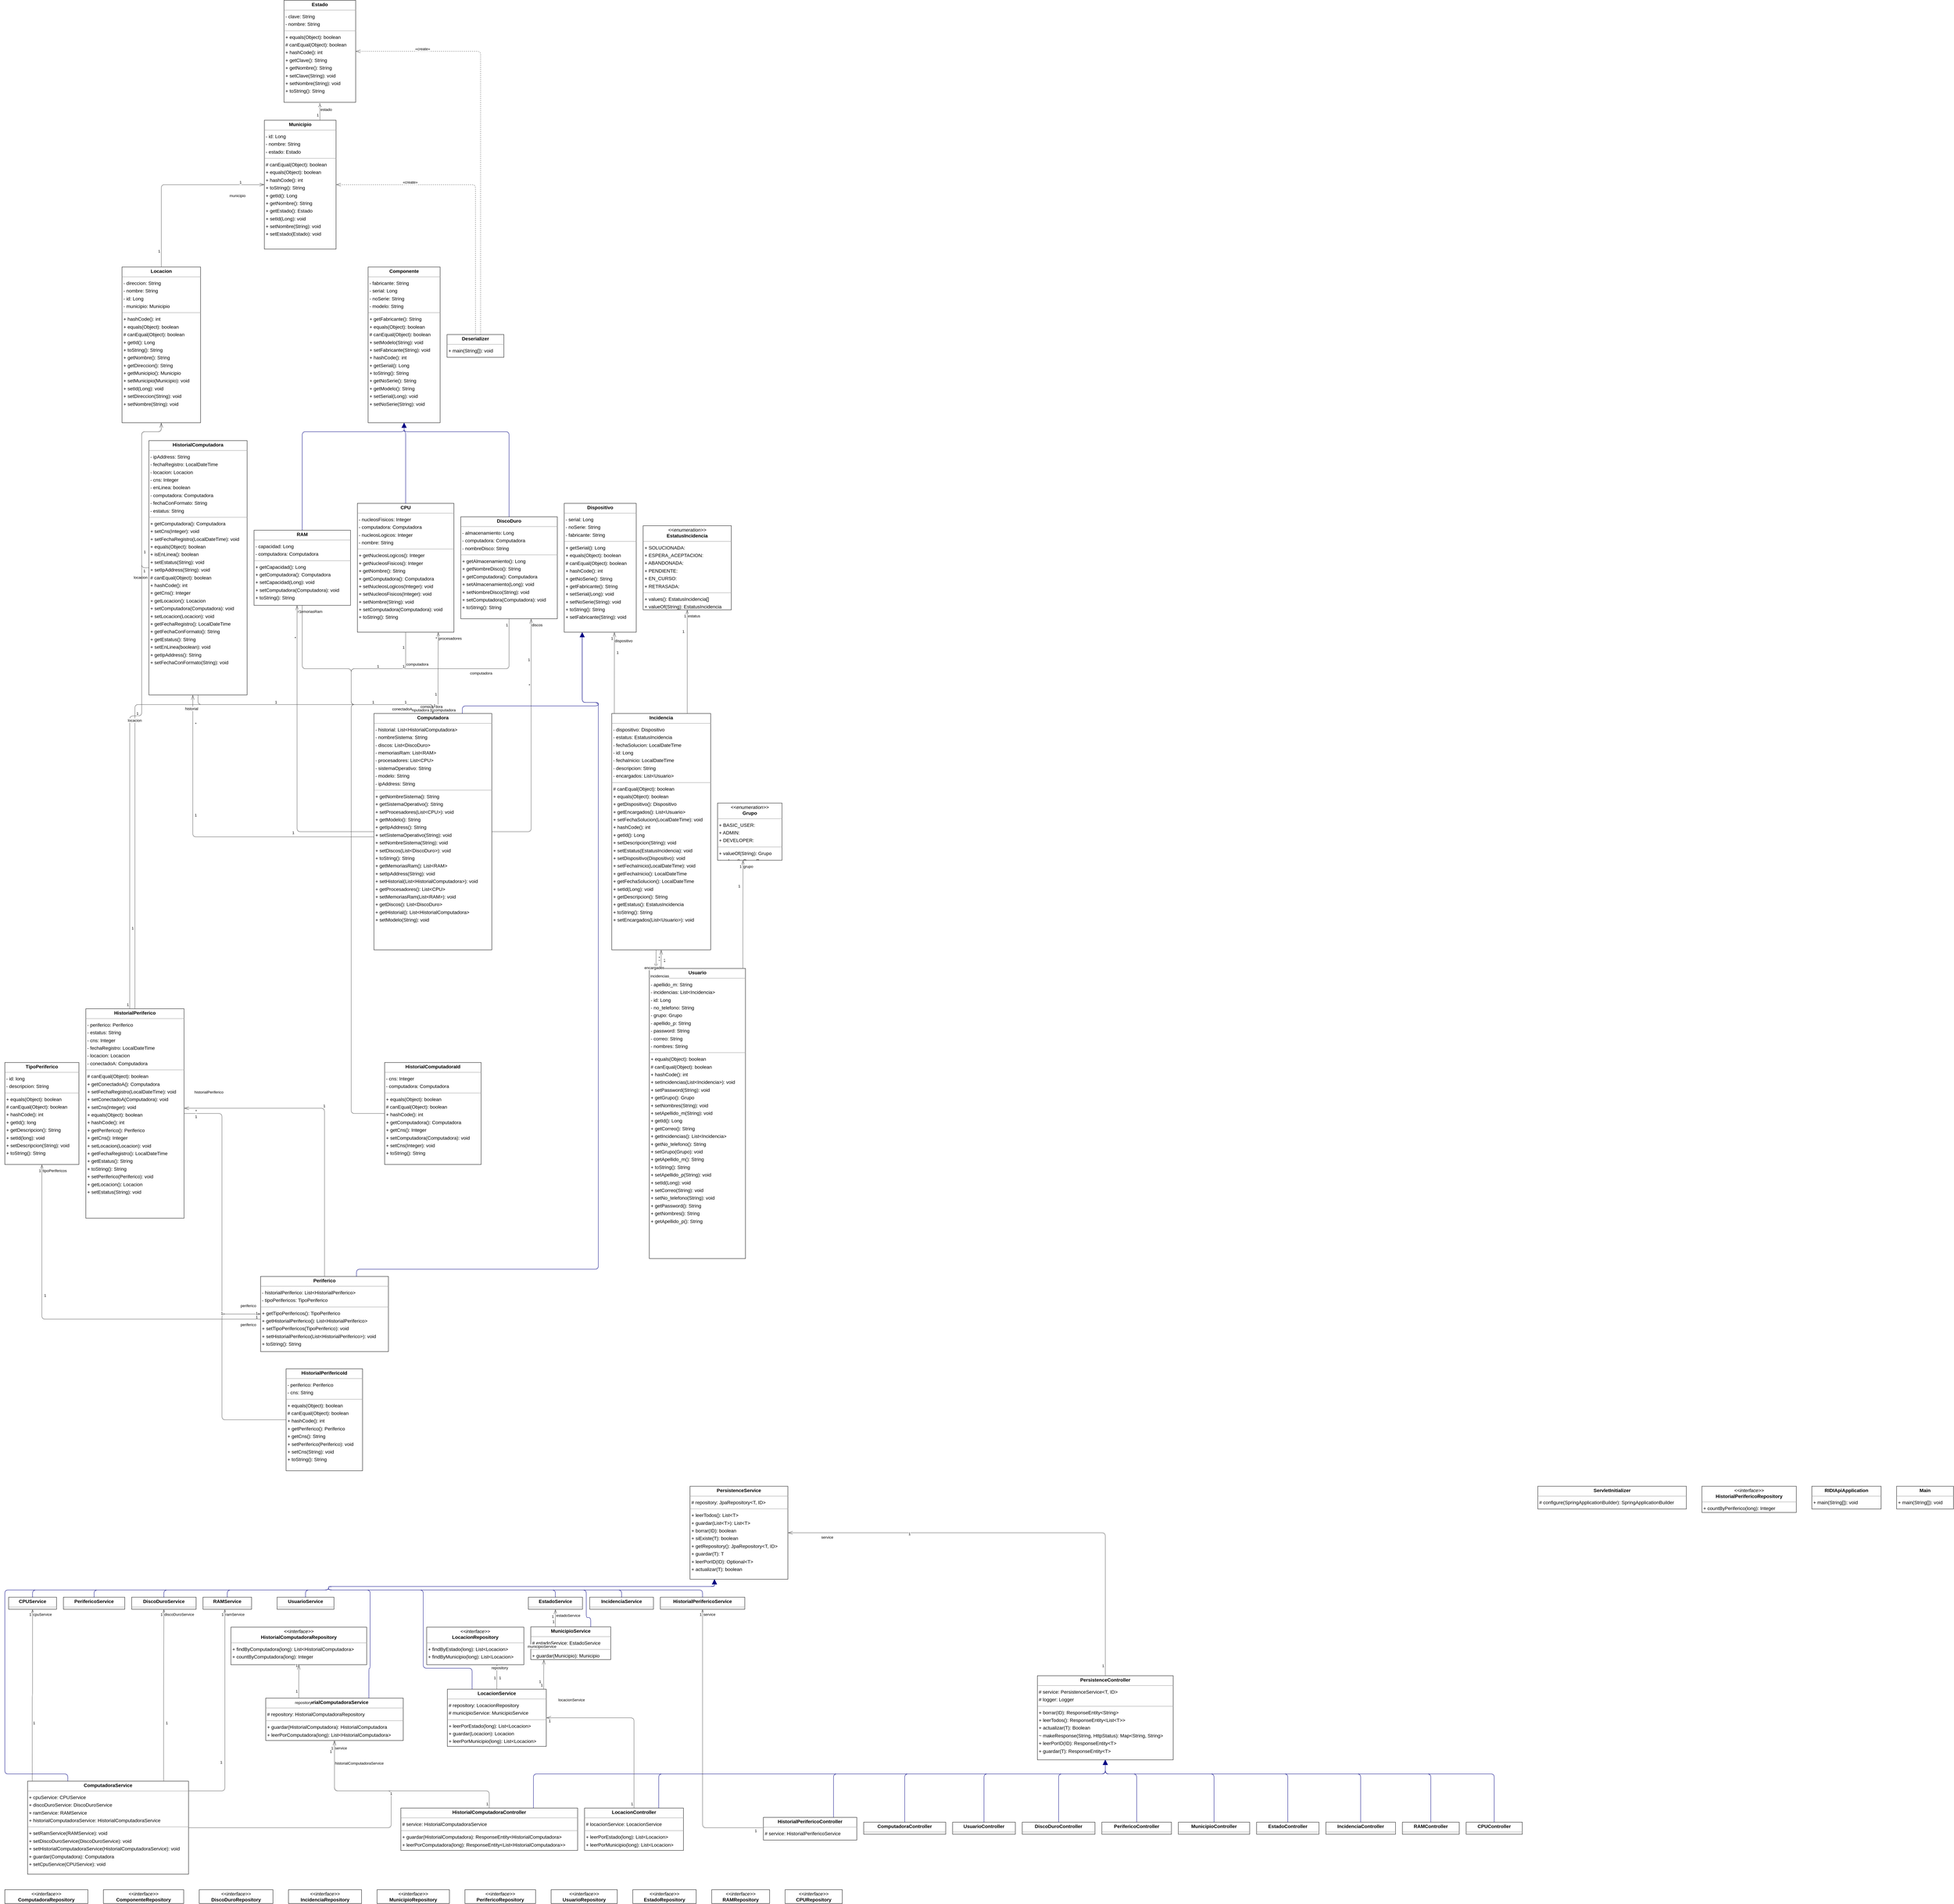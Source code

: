 <mxGraphModel dx="0" dy="0" grid="1" gridSize="10" guides="1" tooltips="1" connect="1" arrows="1" fold="1" page="0" pageScale="1" background="none" math="0" shadow="0">
  <root>
    <mxCell id="0" />
    <mxCell id="1" parent="0" />
    <mxCell id="node1" parent="1" vertex="1" value="&lt;p style=&quot;margin:0px;margin-top:4px;text-align:center;&quot;&gt;&lt;b&gt;CPU&lt;/b&gt;&lt;/p&gt;&lt;hr size=&quot;1&quot;/&gt;&lt;p style=&quot;margin:0 0 0 4px;line-height:1.6;&quot;&gt;- nucleosFisicos: Integer&lt;br/&gt;- computadora: Computadora&lt;br/&gt;- nucleosLogicos: Integer&lt;br/&gt;- nombre: String&lt;/p&gt;&lt;hr size=&quot;1&quot;/&gt;&lt;p style=&quot;margin:0 0 0 4px;line-height:1.6;&quot;&gt;+ getNucleosLogicos(): Integer&lt;br/&gt;+ getNucleosFisicos(): Integer&lt;br/&gt;+ getNombre(): String&lt;br/&gt;+ getComputadora(): Computadora&lt;br/&gt;+ setNucleosLogicos(Integer): void&lt;br/&gt;+ setNucleosFisicos(Integer): void&lt;br/&gt;+ setNombre(String): void&lt;br/&gt;+ setComputadora(Computadora): void&lt;br/&gt;+ toString(): String&lt;/p&gt;" style="verticalAlign=top;align=left;overflow=fill;fontSize=14;fontFamily=Helvetica;html=1;rounded=0;shadow=0;comic=0;labelBackgroundColor=none;strokeWidth=1;">
      <mxGeometry x="869" y="1444" width="280" height="374" as="geometry" />
    </mxCell>
    <mxCell id="node47" parent="1" vertex="1" value="&lt;p style=&quot;margin:0px;margin-top:4px;text-align:center;&quot;&gt;&lt;b&gt;CPUController&lt;/b&gt;&lt;/p&gt;&lt;hr size=&quot;1&quot;/&gt;" style="verticalAlign=top;align=left;overflow=fill;fontSize=14;fontFamily=Helvetica;html=1;rounded=0;shadow=0;comic=0;labelBackgroundColor=none;strokeWidth=1;">
      <mxGeometry x="4086" y="5272" width="163" height="35" as="geometry" />
    </mxCell>
    <mxCell id="node48" parent="1" vertex="1" value="&lt;p style=&quot;margin:0px;margin-top:4px;text-align:center;&quot;&gt;&lt;i&gt;&amp;lt;&amp;lt;interface&amp;gt;&amp;gt;&lt;/i&gt;&lt;br/&gt;&lt;b&gt;CPURepository&lt;/b&gt;&lt;/p&gt;&lt;hr size=&quot;1&quot;/&gt;" style="verticalAlign=top;align=left;overflow=fill;fontSize=14;fontFamily=Helvetica;html=1;rounded=0;shadow=0;comic=0;labelBackgroundColor=none;strokeWidth=1;">
      <mxGeometry x="2110" y="5468" width="166" height="40" as="geometry" />
    </mxCell>
    <mxCell id="node55" parent="1" vertex="1" value="&lt;p style=&quot;margin:0px;margin-top:4px;text-align:center;&quot;&gt;&lt;b&gt;CPUService&lt;/b&gt;&lt;/p&gt;&lt;hr size=&quot;1&quot;/&gt;" style="verticalAlign=top;align=left;overflow=fill;fontSize=14;fontFamily=Helvetica;html=1;rounded=0;shadow=0;comic=0;labelBackgroundColor=none;strokeWidth=1;">
      <mxGeometry x="-143" y="4619" width="139" height="35" as="geometry" />
    </mxCell>
    <mxCell id="node4" parent="1" vertex="1" value="&lt;p style=&quot;margin:0px;margin-top:4px;text-align:center;&quot;&gt;&lt;b&gt;Componente&lt;/b&gt;&lt;/p&gt;&lt;hr size=&quot;1&quot;/&gt;&lt;p style=&quot;margin:0 0 0 4px;line-height:1.6;&quot;&gt;- fabricante: String&lt;br/&gt;- serial: Long&lt;br/&gt;- noSerie: String&lt;br/&gt;- modelo: String&lt;/p&gt;&lt;hr size=&quot;1&quot;/&gt;&lt;p style=&quot;margin:0 0 0 4px;line-height:1.6;&quot;&gt;+ getFabricante(): String&lt;br/&gt;+ equals(Object): boolean&lt;br/&gt;# canEqual(Object): boolean&lt;br/&gt;+ setModelo(String): void&lt;br/&gt;+ setFabricante(String): void&lt;br/&gt;+ hashCode(): int&lt;br/&gt;+ getSerial(): Long&lt;br/&gt;+ toString(): String&lt;br/&gt;+ getNoSerie(): String&lt;br/&gt;+ getModelo(): String&lt;br/&gt;+ setSerial(Long): void&lt;br/&gt;+ setNoSerie(String): void&lt;/p&gt;" style="verticalAlign=top;align=left;overflow=fill;fontSize=14;fontFamily=Helvetica;html=1;rounded=0;shadow=0;comic=0;labelBackgroundColor=none;strokeWidth=1;">
      <mxGeometry x="900" y="758" width="209" height="452" as="geometry" />
    </mxCell>
    <mxCell id="node2" parent="1" vertex="1" value="&lt;p style=&quot;margin:0px;margin-top:4px;text-align:center;&quot;&gt;&lt;i&gt;&amp;lt;&amp;lt;interface&amp;gt;&amp;gt;&lt;/i&gt;&lt;br/&gt;&lt;b&gt;ComponenteRepository&lt;/b&gt;&lt;/p&gt;&lt;hr size=&quot;1&quot;/&gt;" style="verticalAlign=top;align=left;overflow=fill;fontSize=14;fontFamily=Helvetica;html=1;rounded=0;shadow=0;comic=0;labelBackgroundColor=none;strokeWidth=1;">
      <mxGeometry x="132" y="5468" width="233" height="40" as="geometry" />
    </mxCell>
    <mxCell id="node20" parent="1" vertex="1" value="&lt;p style=&quot;margin:0px;margin-top:4px;text-align:center;&quot;&gt;&lt;b&gt;Computadora&lt;/b&gt;&lt;/p&gt;&lt;hr size=&quot;1&quot;/&gt;&lt;p style=&quot;margin:0 0 0 4px;line-height:1.6;&quot;&gt;- historial: List&amp;lt;HistorialComputadora&amp;gt;&lt;br/&gt;- nombreSistema: String&lt;br/&gt;- discos: List&amp;lt;DiscoDuro&amp;gt;&lt;br/&gt;- memoriasRam: List&amp;lt;RAM&amp;gt;&lt;br/&gt;- procesadores: List&amp;lt;CPU&amp;gt;&lt;br/&gt;- sistemaOperativo: String&lt;br/&gt;- modelo: String&lt;br/&gt;- ipAddress: String&lt;/p&gt;&lt;hr size=&quot;1&quot;/&gt;&lt;p style=&quot;margin:0 0 0 4px;line-height:1.6;&quot;&gt;+ getNombreSistema(): String&lt;br/&gt;+ getSistemaOperativo(): String&lt;br/&gt;+ setProcesadores(List&amp;lt;CPU&amp;gt;): void&lt;br/&gt;+ getModelo(): String&lt;br/&gt;+ getIpAddress(): String&lt;br/&gt;+ setSistemaOperativo(String): void&lt;br/&gt;+ setNombreSistema(String): void&lt;br/&gt;+ setDiscos(List&amp;lt;DiscoDuro&amp;gt;): void&lt;br/&gt;+ toString(): String&lt;br/&gt;+ getMemoriasRam(): List&amp;lt;RAM&amp;gt;&lt;br/&gt;+ setIpAddress(String): void&lt;br/&gt;+ setHistorial(List&amp;lt;HistorialComputadora&amp;gt;): void&lt;br/&gt;+ getProcesadores(): List&amp;lt;CPU&amp;gt;&lt;br/&gt;+ setMemoriasRam(List&amp;lt;RAM&amp;gt;): void&lt;br/&gt;+ getDiscos(): List&amp;lt;DiscoDuro&amp;gt;&lt;br/&gt;+ getHistorial(): List&amp;lt;HistorialComputadora&amp;gt;&lt;br/&gt;+ setModelo(String): void&lt;/p&gt;" style="verticalAlign=top;align=left;overflow=fill;fontSize=14;fontFamily=Helvetica;html=1;rounded=0;shadow=0;comic=0;labelBackgroundColor=none;strokeWidth=1;">
      <mxGeometry x="917" y="2054" width="342" height="686" as="geometry" />
    </mxCell>
    <mxCell id="node3" parent="1" vertex="1" value="&lt;p style=&quot;margin:0px;margin-top:4px;text-align:center;&quot;&gt;&lt;b&gt;ComputadoraController&lt;/b&gt;&lt;/p&gt;&lt;hr size=&quot;1&quot;/&gt;" style="verticalAlign=top;align=left;overflow=fill;fontSize=14;fontFamily=Helvetica;html=1;rounded=0;shadow=0;comic=0;labelBackgroundColor=none;strokeWidth=1;">
      <mxGeometry x="2338" y="5272" width="238" height="35" as="geometry" />
    </mxCell>
    <mxCell id="node42" parent="1" vertex="1" value="&lt;p style=&quot;margin:0px;margin-top:4px;text-align:center;&quot;&gt;&lt;i&gt;&amp;lt;&amp;lt;interface&amp;gt;&amp;gt;&lt;/i&gt;&lt;br/&gt;&lt;b&gt;ComputadoraRepository&lt;/b&gt;&lt;/p&gt;&lt;hr size=&quot;1&quot;/&gt;" style="verticalAlign=top;align=left;overflow=fill;fontSize=14;fontFamily=Helvetica;html=1;rounded=0;shadow=0;comic=0;labelBackgroundColor=none;strokeWidth=1;">
      <mxGeometry x="-154" y="5468" width="241" height="40" as="geometry" />
    </mxCell>
    <mxCell id="node39" parent="1" vertex="1" value="&lt;p style=&quot;margin:0px;margin-top:4px;text-align:center;&quot;&gt;&lt;b&gt;ComputadoraService&lt;/b&gt;&lt;/p&gt;&lt;hr size=&quot;1&quot;/&gt;&lt;p style=&quot;margin:0 0 0 4px;line-height:1.6;&quot;&gt;+ cpuService: CPUService&lt;br/&gt;+ discoDuroService: DiscoDuroService&lt;br/&gt;+ ramService: RAMService&lt;br/&gt;+ historialComputadoraService: HistorialComputadoraService&lt;/p&gt;&lt;hr size=&quot;1&quot;/&gt;&lt;p style=&quot;margin:0 0 0 4px;line-height:1.6;&quot;&gt;+ setRamService(RAMService): void&lt;br/&gt;+ setDiscoDuroService(DiscoDuroService): void&lt;br/&gt;+ setHistorialComputadoraService(HistorialComputadoraService): void&lt;br/&gt;+ guardar(Computadora): Computadora&lt;br/&gt;+ setCpuService(CPUService): void&lt;/p&gt;" style="verticalAlign=top;align=left;overflow=fill;fontSize=14;fontFamily=Helvetica;html=1;rounded=0;shadow=0;comic=0;labelBackgroundColor=none;strokeWidth=1;">
      <mxGeometry x="-88" y="5153" width="467" height="270" as="geometry" />
    </mxCell>
    <mxCell id="node22" parent="1" vertex="1" value="&lt;p style=&quot;margin:0px;margin-top:4px;text-align:center;&quot;&gt;&lt;b&gt;Deserializer&lt;/b&gt;&lt;/p&gt;&lt;hr size=&quot;1&quot;/&gt;&lt;p style=&quot;margin:0 0 0 4px;line-height:1.6;&quot;&gt;+ main(String[]): void&lt;/p&gt;" style="verticalAlign=top;align=left;overflow=fill;fontSize=14;fontFamily=Helvetica;html=1;rounded=0;shadow=0;comic=0;labelBackgroundColor=none;strokeWidth=1;">
      <mxGeometry x="1129" y="954" width="165" height="66" as="geometry" />
    </mxCell>
    <mxCell id="node49" parent="1" vertex="1" value="&lt;p style=&quot;margin:0px;margin-top:4px;text-align:center;&quot;&gt;&lt;b&gt;DiscoDuro&lt;/b&gt;&lt;/p&gt;&lt;hr size=&quot;1&quot;/&gt;&lt;p style=&quot;margin:0 0 0 4px;line-height:1.6;&quot;&gt;- almacenamiento: Long&lt;br/&gt;- computadora: Computadora&lt;br/&gt;- nombreDisco: String&lt;/p&gt;&lt;hr size=&quot;1&quot;/&gt;&lt;p style=&quot;margin:0 0 0 4px;line-height:1.6;&quot;&gt;+ getAlmacenamiento(): Long&lt;br/&gt;+ getNombreDisco(): String&lt;br/&gt;+ getComputadora(): Computadora&lt;br/&gt;+ setAlmacenamiento(Long): void&lt;br/&gt;+ setNombreDisco(String): void&lt;br/&gt;+ setComputadora(Computadora): void&lt;br/&gt;+ toString(): String&lt;/p&gt;" style="verticalAlign=top;align=left;overflow=fill;fontSize=14;fontFamily=Helvetica;html=1;rounded=0;shadow=0;comic=0;labelBackgroundColor=none;strokeWidth=1;">
      <mxGeometry x="1169" y="1483" width="280" height="296" as="geometry" />
    </mxCell>
    <mxCell id="node30" parent="1" vertex="1" value="&lt;p style=&quot;margin:0px;margin-top:4px;text-align:center;&quot;&gt;&lt;b&gt;DiscoDuroController&lt;/b&gt;&lt;/p&gt;&lt;hr size=&quot;1&quot;/&gt;" style="verticalAlign=top;align=left;overflow=fill;fontSize=14;fontFamily=Helvetica;html=1;rounded=0;shadow=0;comic=0;labelBackgroundColor=none;strokeWidth=1;">
      <mxGeometry x="2798" y="5272" width="211" height="35" as="geometry" />
    </mxCell>
    <mxCell id="node38" parent="1" vertex="1" value="&lt;p style=&quot;margin:0px;margin-top:4px;text-align:center;&quot;&gt;&lt;i&gt;&amp;lt;&amp;lt;interface&amp;gt;&amp;gt;&lt;/i&gt;&lt;br/&gt;&lt;b&gt;DiscoDuroRepository&lt;/b&gt;&lt;/p&gt;&lt;hr size=&quot;1&quot;/&gt;" style="verticalAlign=top;align=left;overflow=fill;fontSize=14;fontFamily=Helvetica;html=1;rounded=0;shadow=0;comic=0;labelBackgroundColor=none;strokeWidth=1;">
      <mxGeometry x="410" y="5468" width="214" height="40" as="geometry" />
    </mxCell>
    <mxCell id="node6" parent="1" vertex="1" value="&lt;p style=&quot;margin:0px;margin-top:4px;text-align:center;&quot;&gt;&lt;b&gt;DiscoDuroService&lt;/b&gt;&lt;/p&gt;&lt;hr size=&quot;1&quot;/&gt;" style="verticalAlign=top;align=left;overflow=fill;fontSize=14;fontFamily=Helvetica;html=1;rounded=0;shadow=0;comic=0;labelBackgroundColor=none;strokeWidth=1;">
      <mxGeometry x="214" y="4619" width="187" height="35" as="geometry" />
    </mxCell>
    <mxCell id="node59" parent="1" vertex="1" value="&lt;p style=&quot;margin:0px;margin-top:4px;text-align:center;&quot;&gt;&lt;b&gt;Dispositivo&lt;/b&gt;&lt;/p&gt;&lt;hr size=&quot;1&quot;/&gt;&lt;p style=&quot;margin:0 0 0 4px;line-height:1.6;&quot;&gt;- serial: Long&lt;br/&gt;- noSerie: String&lt;br/&gt;- fabricante: String&lt;/p&gt;&lt;hr size=&quot;1&quot;/&gt;&lt;p style=&quot;margin:0 0 0 4px;line-height:1.6;&quot;&gt;+ getSerial(): Long&lt;br/&gt;+ equals(Object): boolean&lt;br/&gt;# canEqual(Object): boolean&lt;br/&gt;+ hashCode(): int&lt;br/&gt;+ getNoSerie(): String&lt;br/&gt;+ getFabricante(): String&lt;br/&gt;+ setSerial(Long): void&lt;br/&gt;+ setNoSerie(String): void&lt;br/&gt;+ toString(): String&lt;br/&gt;+ setFabricante(String): void&lt;/p&gt;" style="verticalAlign=top;align=left;overflow=fill;fontSize=14;fontFamily=Helvetica;html=1;rounded=0;shadow=0;comic=0;labelBackgroundColor=none;strokeWidth=1;">
      <mxGeometry x="1469" y="1444" width="209" height="374" as="geometry" />
    </mxCell>
    <mxCell id="node21" parent="1" vertex="1" value="&lt;p style=&quot;margin:0px;margin-top:4px;text-align:center;&quot;&gt;&lt;b&gt;Estado&lt;/b&gt;&lt;/p&gt;&lt;hr size=&quot;1&quot;/&gt;&lt;p style=&quot;margin:0 0 0 4px;line-height:1.6;&quot;&gt;- clave: String&lt;br/&gt;- nombre: String&lt;/p&gt;&lt;hr size=&quot;1&quot;/&gt;&lt;p style=&quot;margin:0 0 0 4px;line-height:1.6;&quot;&gt;+ equals(Object): boolean&lt;br/&gt;# canEqual(Object): boolean&lt;br/&gt;+ hashCode(): int&lt;br/&gt;+ getClave(): String&lt;br/&gt;+ getNombre(): String&lt;br/&gt;+ setClave(String): void&lt;br/&gt;+ setNombre(String): void&lt;br/&gt;+ toString(): String&lt;/p&gt;" style="verticalAlign=top;align=left;overflow=fill;fontSize=14;fontFamily=Helvetica;html=1;rounded=0;shadow=0;comic=0;labelBackgroundColor=none;strokeWidth=1;">
      <mxGeometry x="656" y="-16" width="208" height="296" as="geometry" />
    </mxCell>
    <mxCell id="node56" parent="1" vertex="1" value="&lt;p style=&quot;margin:0px;margin-top:4px;text-align:center;&quot;&gt;&lt;b&gt;EstadoController&lt;/b&gt;&lt;/p&gt;&lt;hr size=&quot;1&quot;/&gt;" style="verticalAlign=top;align=left;overflow=fill;fontSize=14;fontFamily=Helvetica;html=1;rounded=0;shadow=0;comic=0;labelBackgroundColor=none;strokeWidth=1;">
      <mxGeometry x="3478" y="5272" width="181" height="35" as="geometry" />
    </mxCell>
    <mxCell id="node10" parent="1" vertex="1" value="&lt;p style=&quot;margin:0px;margin-top:4px;text-align:center;&quot;&gt;&lt;i&gt;&amp;lt;&amp;lt;interface&amp;gt;&amp;gt;&lt;/i&gt;&lt;br/&gt;&lt;b&gt;EstadoRepository&lt;/b&gt;&lt;/p&gt;&lt;hr size=&quot;1&quot;/&gt;" style="verticalAlign=top;align=left;overflow=fill;fontSize=14;fontFamily=Helvetica;html=1;rounded=0;shadow=0;comic=0;labelBackgroundColor=none;strokeWidth=1;">
      <mxGeometry x="1668" y="5468" width="184" height="40" as="geometry" />
    </mxCell>
    <mxCell id="node18" parent="1" vertex="1" value="&lt;p style=&quot;margin:0px;margin-top:4px;text-align:center;&quot;&gt;&lt;b&gt;EstadoService&lt;/b&gt;&lt;/p&gt;&lt;hr size=&quot;1&quot;/&gt;" style="verticalAlign=top;align=left;overflow=fill;fontSize=14;fontFamily=Helvetica;html=1;rounded=0;shadow=0;comic=0;labelBackgroundColor=none;strokeWidth=1;">
      <mxGeometry x="1365" y="4619" width="157" height="35" as="geometry" />
    </mxCell>
    <mxCell id="node17" parent="1" vertex="1" value="&lt;p style=&quot;margin:0px;margin-top:4px;text-align:center;&quot;&gt;&lt;i&gt;&amp;lt;&amp;lt;enumeration&amp;gt;&amp;gt;&lt;/i&gt;&lt;br/&gt;&lt;b&gt;EstatusIncidencia&lt;/b&gt;&lt;/p&gt;&lt;hr size=&quot;1&quot;/&gt;&lt;p style=&quot;margin:0 0 0 4px;line-height:1.6;&quot;&gt;+ SOLUCIONADA: &lt;br/&gt;+ ESPERA_ACEPTACION: &lt;br/&gt;+ ABANDONADA: &lt;br/&gt;+ PENDIENTE: &lt;br/&gt;+ EN_CURSO: &lt;br/&gt;+ RETRASADA: &lt;/p&gt;&lt;hr size=&quot;1&quot;/&gt;&lt;p style=&quot;margin:0 0 0 4px;line-height:1.6;&quot;&gt;+ values(): EstatusIncidencia[]&lt;br/&gt;+ valueOf(String): EstatusIncidencia&lt;/p&gt;" style="verticalAlign=top;align=left;overflow=fill;fontSize=14;fontFamily=Helvetica;html=1;rounded=0;shadow=0;comic=0;labelBackgroundColor=none;strokeWidth=1;">
      <mxGeometry x="1698" y="1509" width="256" height="244" as="geometry" />
    </mxCell>
    <mxCell id="node16" parent="1" vertex="1" value="&lt;p style=&quot;margin:0px;margin-top:4px;text-align:center;&quot;&gt;&lt;i&gt;&amp;lt;&amp;lt;enumeration&amp;gt;&amp;gt;&lt;/i&gt;&lt;br/&gt;&lt;b&gt;Grupo&lt;/b&gt;&lt;/p&gt;&lt;hr size=&quot;1&quot;/&gt;&lt;p style=&quot;margin:0 0 0 4px;line-height:1.6;&quot;&gt;+ BASIC_USER: &lt;br/&gt;+ ADMIN: &lt;br/&gt;+ DEVELOPER: &lt;/p&gt;&lt;hr size=&quot;1&quot;/&gt;&lt;p style=&quot;margin:0 0 0 4px;line-height:1.6;&quot;&gt;+ valueOf(String): Grupo&lt;br/&gt;+ values(): Grupo[]&lt;/p&gt;" style="verticalAlign=top;align=left;overflow=fill;fontSize=14;fontFamily=Helvetica;html=1;rounded=0;shadow=0;comic=0;labelBackgroundColor=none;strokeWidth=1;">
      <mxGeometry x="1914" y="2314" width="187" height="166" as="geometry" />
    </mxCell>
    <mxCell id="node46" parent="1" vertex="1" value="&lt;p style=&quot;margin:0px;margin-top:4px;text-align:center;&quot;&gt;&lt;b&gt;HistorialComputadora&lt;/b&gt;&lt;/p&gt;&lt;hr size=&quot;1&quot;/&gt;&lt;p style=&quot;margin:0 0 0 4px;line-height:1.6;&quot;&gt;- ipAddress: String&lt;br/&gt;- fechaRegistro: LocalDateTime&lt;br/&gt;- locacion: Locacion&lt;br/&gt;- cns: Integer&lt;br/&gt;- enLinea: boolean&lt;br/&gt;- computadora: Computadora&lt;br/&gt;- fechaConFormato: String&lt;br/&gt;- estatus: String&lt;/p&gt;&lt;hr size=&quot;1&quot;/&gt;&lt;p style=&quot;margin:0 0 0 4px;line-height:1.6;&quot;&gt;+ getComputadora(): Computadora&lt;br/&gt;+ setCns(Integer): void&lt;br/&gt;+ setFechaRegistro(LocalDateTime): void&lt;br/&gt;+ equals(Object): boolean&lt;br/&gt;+ isEnLinea(): boolean&lt;br/&gt;+ setEstatus(String): void&lt;br/&gt;+ setIpAddress(String): void&lt;br/&gt;# canEqual(Object): boolean&lt;br/&gt;+ hashCode(): int&lt;br/&gt;+ getCns(): Integer&lt;br/&gt;+ getLocacion(): Locacion&lt;br/&gt;+ setComputadora(Computadora): void&lt;br/&gt;+ setLocacion(Locacion): void&lt;br/&gt;+ getFechaRegistro(): LocalDateTime&lt;br/&gt;+ getFechaConFormato(): String&lt;br/&gt;+ getEstatus(): String&lt;br/&gt;+ setEnLinea(boolean): void&lt;br/&gt;+ getIpAddress(): String&lt;br/&gt;+ setFechaConFormato(String): void&lt;/p&gt;" style="verticalAlign=top;align=left;overflow=fill;fontSize=14;fontFamily=Helvetica;html=1;rounded=0;shadow=0;comic=0;labelBackgroundColor=none;strokeWidth=1;">
      <mxGeometry x="264" y="1262" width="285" height="738" as="geometry" />
    </mxCell>
    <mxCell id="node35" parent="1" vertex="1" value="&lt;p style=&quot;margin:0px;margin-top:4px;text-align:center;&quot;&gt;&lt;b&gt;HistorialComputadoraController&lt;/b&gt;&lt;/p&gt;&lt;hr size=&quot;1&quot;/&gt;&lt;p style=&quot;margin:0 0 0 4px;line-height:1.6;&quot;&gt;# service: HistorialComputadoraService&lt;/p&gt;&lt;hr size=&quot;1&quot;/&gt;&lt;p style=&quot;margin:0 0 0 4px;line-height:1.6;&quot;&gt;+ guardar(HistorialComputadora): ResponseEntity&amp;lt;HistorialComputadora&amp;gt;&lt;br/&gt;+ leerPorComputadora(long): ResponseEntity&amp;lt;List&amp;lt;HistorialComputadora&amp;gt;&amp;gt;&lt;/p&gt;" style="verticalAlign=top;align=left;overflow=fill;fontSize=14;fontFamily=Helvetica;html=1;rounded=0;shadow=0;comic=0;labelBackgroundColor=none;strokeWidth=1;">
      <mxGeometry x="995" y="5231" width="513" height="123" as="geometry" />
    </mxCell>
    <mxCell id="node5" parent="1" vertex="1" value="&lt;p style=&quot;margin:0px;margin-top:4px;text-align:center;&quot;&gt;&lt;b&gt;HistorialComputadoraId&lt;/b&gt;&lt;/p&gt;&lt;hr size=&quot;1&quot;/&gt;&lt;p style=&quot;margin:0 0 0 4px;line-height:1.6;&quot;&gt;- cns: Integer&lt;br/&gt;- computadora: Computadora&lt;/p&gt;&lt;hr size=&quot;1&quot;/&gt;&lt;p style=&quot;margin:0 0 0 4px;line-height:1.6;&quot;&gt;+ equals(Object): boolean&lt;br/&gt;# canEqual(Object): boolean&lt;br/&gt;+ hashCode(): int&lt;br/&gt;+ getComputadora(): Computadora&lt;br/&gt;+ getCns(): Integer&lt;br/&gt;+ setComputadora(Computadora): void&lt;br/&gt;+ setCns(Integer): void&lt;br/&gt;+ toString(): String&lt;/p&gt;" style="verticalAlign=top;align=left;overflow=fill;fontSize=14;fontFamily=Helvetica;html=1;rounded=0;shadow=0;comic=0;labelBackgroundColor=none;strokeWidth=1;">
      <mxGeometry x="948" y="3067" width="280" height="296" as="geometry" />
    </mxCell>
    <mxCell id="node11" parent="1" vertex="1" value="&lt;p style=&quot;margin:0px;margin-top:4px;text-align:center;&quot;&gt;&lt;i&gt;&amp;lt;&amp;lt;interface&amp;gt;&amp;gt;&lt;/i&gt;&lt;br/&gt;&lt;b&gt;HistorialComputadoraRepository&lt;/b&gt;&lt;/p&gt;&lt;hr size=&quot;1&quot;/&gt;&lt;p style=&quot;margin:0 0 0 4px;line-height:1.6;&quot;&gt;+ findByComputadora(long): List&amp;lt;HistorialComputadora&amp;gt;&lt;br/&gt;+ countByComputadora(long): Integer&lt;/p&gt;" style="verticalAlign=top;align=left;overflow=fill;fontSize=14;fontFamily=Helvetica;html=1;rounded=0;shadow=0;comic=0;labelBackgroundColor=none;strokeWidth=1;">
      <mxGeometry x="502" y="4706" width="394" height="109" as="geometry" />
    </mxCell>
    <mxCell id="node41" parent="1" vertex="1" value="&lt;p style=&quot;margin:0px;margin-top:4px;text-align:center;&quot;&gt;&lt;b&gt;HistorialComputadoraService&lt;/b&gt;&lt;/p&gt;&lt;hr size=&quot;1&quot;/&gt;&lt;p style=&quot;margin:0 0 0 4px;line-height:1.6;&quot;&gt;# repository: HistorialComputadoraRepository&lt;/p&gt;&lt;hr size=&quot;1&quot;/&gt;&lt;p style=&quot;margin:0 0 0 4px;line-height:1.6;&quot;&gt;+ guardar(HistorialComputadora): HistorialComputadora&lt;br/&gt;+ leerPorComputadora(long): List&amp;lt;HistorialComputadora&amp;gt;&lt;/p&gt;" style="verticalAlign=top;align=left;overflow=fill;fontSize=14;fontFamily=Helvetica;html=1;rounded=0;shadow=0;comic=0;labelBackgroundColor=none;strokeWidth=1;">
      <mxGeometry x="603" y="4912" width="399" height="123" as="geometry" />
    </mxCell>
    <mxCell id="node14" parent="1" vertex="1" value="&lt;p style=&quot;margin:0px;margin-top:4px;text-align:center;&quot;&gt;&lt;b&gt;HistorialPeriferico&lt;/b&gt;&lt;/p&gt;&lt;hr size=&quot;1&quot;/&gt;&lt;p style=&quot;margin:0 0 0 4px;line-height:1.6;&quot;&gt;- periferico: Periferico&lt;br/&gt;- estatus: String&lt;br/&gt;- cns: Integer&lt;br/&gt;- fechaRegistro: LocalDateTime&lt;br/&gt;- locacion: Locacion&lt;br/&gt;- conectadoA: Computadora&lt;/p&gt;&lt;hr size=&quot;1&quot;/&gt;&lt;p style=&quot;margin:0 0 0 4px;line-height:1.6;&quot;&gt;# canEqual(Object): boolean&lt;br/&gt;+ getConectadoA(): Computadora&lt;br/&gt;+ setFechaRegistro(LocalDateTime): void&lt;br/&gt;+ setConectadoA(Computadora): void&lt;br/&gt;+ setCns(Integer): void&lt;br/&gt;+ equals(Object): boolean&lt;br/&gt;+ hashCode(): int&lt;br/&gt;+ getPeriferico(): Periferico&lt;br/&gt;+ getCns(): Integer&lt;br/&gt;+ setLocacion(Locacion): void&lt;br/&gt;+ getFechaRegistro(): LocalDateTime&lt;br/&gt;+ getEstatus(): String&lt;br/&gt;+ toString(): String&lt;br/&gt;+ setPeriferico(Periferico): void&lt;br/&gt;+ getLocacion(): Locacion&lt;br/&gt;+ setEstatus(String): void&lt;/p&gt;" style="verticalAlign=top;align=left;overflow=fill;fontSize=14;fontFamily=Helvetica;html=1;rounded=0;shadow=0;comic=0;labelBackgroundColor=none;strokeWidth=1;">
      <mxGeometry x="81" y="2911" width="285" height="608" as="geometry" />
    </mxCell>
    <mxCell id="node54" parent="1" vertex="1" value="&lt;p style=&quot;margin:0px;margin-top:4px;text-align:center;&quot;&gt;&lt;b&gt;HistorialPerifericoController&lt;/b&gt;&lt;/p&gt;&lt;hr size=&quot;1&quot;/&gt;&lt;p style=&quot;margin:0 0 0 4px;line-height:1.6;&quot;&gt;# service: HistorialPerifericoService&lt;/p&gt;" style="verticalAlign=top;align=left;overflow=fill;fontSize=14;fontFamily=Helvetica;html=1;rounded=0;shadow=0;comic=0;labelBackgroundColor=none;strokeWidth=1;">
      <mxGeometry x="2047" y="5258" width="271" height="66" as="geometry" />
    </mxCell>
    <mxCell id="node50" parent="1" vertex="1" value="&lt;p style=&quot;margin:0px;margin-top:4px;text-align:center;&quot;&gt;&lt;b&gt;HistorialPerifericoId&lt;/b&gt;&lt;/p&gt;&lt;hr size=&quot;1&quot;/&gt;&lt;p style=&quot;margin:0 0 0 4px;line-height:1.6;&quot;&gt;- periferico: Periferico&lt;br/&gt;- cns: String&lt;/p&gt;&lt;hr size=&quot;1&quot;/&gt;&lt;p style=&quot;margin:0 0 0 4px;line-height:1.6;&quot;&gt;+ equals(Object): boolean&lt;br/&gt;# canEqual(Object): boolean&lt;br/&gt;+ hashCode(): int&lt;br/&gt;+ getPeriferico(): Periferico&lt;br/&gt;+ getCns(): String&lt;br/&gt;+ setPeriferico(Periferico): void&lt;br/&gt;+ setCns(String): void&lt;br/&gt;+ toString(): String&lt;/p&gt;" style="verticalAlign=top;align=left;overflow=fill;fontSize=14;fontFamily=Helvetica;html=1;rounded=0;shadow=0;comic=0;labelBackgroundColor=none;strokeWidth=1;">
      <mxGeometry x="662" y="3956" width="222" height="296" as="geometry" />
    </mxCell>
    <mxCell id="node26" parent="1" vertex="1" value="&lt;p style=&quot;margin:0px;margin-top:4px;text-align:center;&quot;&gt;&lt;i&gt;&amp;lt;&amp;lt;interface&amp;gt;&amp;gt;&lt;/i&gt;&lt;br/&gt;&lt;b&gt;HistorialPerifericoRepository&lt;/b&gt;&lt;/p&gt;&lt;hr size=&quot;1&quot;/&gt;&lt;p style=&quot;margin:0 0 0 4px;line-height:1.6;&quot;&gt;+ countByPeriferico(long): Integer&lt;/p&gt;" style="verticalAlign=top;align=left;overflow=fill;fontSize=14;fontFamily=Helvetica;html=1;rounded=0;shadow=0;comic=0;labelBackgroundColor=none;strokeWidth=1;">
      <mxGeometry x="4770" y="4297" width="274" height="76" as="geometry" />
    </mxCell>
    <mxCell id="node8" parent="1" vertex="1" value="&lt;p style=&quot;margin:0px;margin-top:4px;text-align:center;&quot;&gt;&lt;b&gt;HistorialPerifericoService&lt;/b&gt;&lt;/p&gt;&lt;hr size=&quot;1&quot;/&gt;" style="verticalAlign=top;align=left;overflow=fill;fontSize=14;fontFamily=Helvetica;html=1;rounded=0;shadow=0;comic=0;labelBackgroundColor=none;strokeWidth=1;">
      <mxGeometry x="1748" y="4619" width="245" height="35" as="geometry" />
    </mxCell>
    <mxCell id="node43" parent="1" vertex="1" value="&lt;p style=&quot;margin:0px;margin-top:4px;text-align:center;&quot;&gt;&lt;b&gt;Incidencia&lt;/b&gt;&lt;/p&gt;&lt;hr size=&quot;1&quot;/&gt;&lt;p style=&quot;margin:0 0 0 4px;line-height:1.6;&quot;&gt;- dispositivo: Dispositivo&lt;br/&gt;- estatus: EstatusIncidencia&lt;br/&gt;- fechaSolucion: LocalDateTime&lt;br/&gt;- id: Long&lt;br/&gt;- fechaInicio: LocalDateTime&lt;br/&gt;- descripcion: String&lt;br/&gt;- encargados: List&amp;lt;Usuario&amp;gt;&lt;/p&gt;&lt;hr size=&quot;1&quot;/&gt;&lt;p style=&quot;margin:0 0 0 4px;line-height:1.6;&quot;&gt;# canEqual(Object): boolean&lt;br/&gt;+ equals(Object): boolean&lt;br/&gt;+ getDispositivo(): Dispositivo&lt;br/&gt;+ getEncargados(): List&amp;lt;Usuario&amp;gt;&lt;br/&gt;+ setFechaSolucion(LocalDateTime): void&lt;br/&gt;+ hashCode(): int&lt;br/&gt;+ getId(): Long&lt;br/&gt;+ setDescripcion(String): void&lt;br/&gt;+ setEstatus(EstatusIncidencia): void&lt;br/&gt;+ setDispositivo(Dispositivo): void&lt;br/&gt;+ setFechaInicio(LocalDateTime): void&lt;br/&gt;+ getFechaInicio(): LocalDateTime&lt;br/&gt;+ getFechaSolucion(): LocalDateTime&lt;br/&gt;+ setId(Long): void&lt;br/&gt;+ getDescripcion(): String&lt;br/&gt;+ getEstatus(): EstatusIncidencia&lt;br/&gt;+ toString(): String&lt;br/&gt;+ setEncargados(List&amp;lt;Usuario&amp;gt;): void&lt;/p&gt;" style="verticalAlign=top;align=left;overflow=fill;fontSize=14;fontFamily=Helvetica;html=1;rounded=0;shadow=0;comic=0;labelBackgroundColor=none;strokeWidth=1;">
      <mxGeometry x="1607" y="2054" width="287" height="686" as="geometry" />
    </mxCell>
    <mxCell id="node44" parent="1" vertex="1" value="&lt;p style=&quot;margin:0px;margin-top:4px;text-align:center;&quot;&gt;&lt;b&gt;IncidenciaController&lt;/b&gt;&lt;/p&gt;&lt;hr size=&quot;1&quot;/&gt;" style="verticalAlign=top;align=left;overflow=fill;fontSize=14;fontFamily=Helvetica;html=1;rounded=0;shadow=0;comic=0;labelBackgroundColor=none;strokeWidth=1;">
      <mxGeometry x="3679" y="5272" width="202" height="35" as="geometry" />
    </mxCell>
    <mxCell id="node29" parent="1" vertex="1" value="&lt;p style=&quot;margin:0px;margin-top:4px;text-align:center;&quot;&gt;&lt;i&gt;&amp;lt;&amp;lt;interface&amp;gt;&amp;gt;&lt;/i&gt;&lt;br/&gt;&lt;b&gt;IncidenciaRepository&lt;/b&gt;&lt;/p&gt;&lt;hr size=&quot;1&quot;/&gt;" style="verticalAlign=top;align=left;overflow=fill;fontSize=14;fontFamily=Helvetica;html=1;rounded=0;shadow=0;comic=0;labelBackgroundColor=none;strokeWidth=1;">
      <mxGeometry x="669" y="5468" width="212" height="40" as="geometry" />
    </mxCell>
    <mxCell id="node58" parent="1" vertex="1" value="&lt;p style=&quot;margin:0px;margin-top:4px;text-align:center;&quot;&gt;&lt;b&gt;IncidenciaService&lt;/b&gt;&lt;/p&gt;&lt;hr size=&quot;1&quot;/&gt;" style="verticalAlign=top;align=left;overflow=fill;fontSize=14;fontFamily=Helvetica;html=1;rounded=0;shadow=0;comic=0;labelBackgroundColor=none;strokeWidth=1;">
      <mxGeometry x="1543" y="4619" width="185" height="35" as="geometry" />
    </mxCell>
    <mxCell id="node40" parent="1" vertex="1" value="&lt;p style=&quot;margin:0px;margin-top:4px;text-align:center;&quot;&gt;&lt;b&gt;Locacion&lt;/b&gt;&lt;/p&gt;&lt;hr size=&quot;1&quot;/&gt;&lt;p style=&quot;margin:0 0 0 4px;line-height:1.6;&quot;&gt;- direccion: String&lt;br/&gt;- nombre: String&lt;br/&gt;- id: Long&lt;br/&gt;- municipio: Municipio&lt;/p&gt;&lt;hr size=&quot;1&quot;/&gt;&lt;p style=&quot;margin:0 0 0 4px;line-height:1.6;&quot;&gt;+ hashCode(): int&lt;br/&gt;+ equals(Object): boolean&lt;br/&gt;# canEqual(Object): boolean&lt;br/&gt;+ getId(): Long&lt;br/&gt;+ toString(): String&lt;br/&gt;+ getNombre(): String&lt;br/&gt;+ getDireccion(): String&lt;br/&gt;+ getMunicipio(): Municipio&lt;br/&gt;+ setMunicipio(Municipio): void&lt;br/&gt;+ setId(Long): void&lt;br/&gt;+ setDireccion(String): void&lt;br/&gt;+ setNombre(String): void&lt;/p&gt;" style="verticalAlign=top;align=left;overflow=fill;fontSize=14;fontFamily=Helvetica;html=1;rounded=0;shadow=0;comic=0;labelBackgroundColor=none;strokeWidth=1;">
      <mxGeometry x="186" y="758" width="228" height="452" as="geometry" />
    </mxCell>
    <mxCell id="node13" parent="1" vertex="1" value="&lt;p style=&quot;margin:0px;margin-top:4px;text-align:center;&quot;&gt;&lt;b&gt;LocacionController&lt;/b&gt;&lt;/p&gt;&lt;hr size=&quot;1&quot;/&gt;&lt;p style=&quot;margin:0 0 0 4px;line-height:1.6;&quot;&gt;# locacionService: LocacionService&lt;/p&gt;&lt;hr size=&quot;1&quot;/&gt;&lt;p style=&quot;margin:0 0 0 4px;line-height:1.6;&quot;&gt;+ leerPorEstado(long): List&amp;lt;Locacion&amp;gt;&lt;br/&gt;+ leerPorMunicipio(long): List&amp;lt;Locacion&amp;gt;&lt;/p&gt;" style="verticalAlign=top;align=left;overflow=fill;fontSize=14;fontFamily=Helvetica;html=1;rounded=0;shadow=0;comic=0;labelBackgroundColor=none;strokeWidth=1;">
      <mxGeometry x="1528" y="5231" width="287" height="123" as="geometry" />
    </mxCell>
    <mxCell id="node27" parent="1" vertex="1" value="&lt;p style=&quot;margin:0px;margin-top:4px;text-align:center;&quot;&gt;&lt;i&gt;&amp;lt;&amp;lt;interface&amp;gt;&amp;gt;&lt;/i&gt;&lt;br/&gt;&lt;b&gt;LocacionRepository&lt;/b&gt;&lt;/p&gt;&lt;hr size=&quot;1&quot;/&gt;&lt;p style=&quot;margin:0 0 0 4px;line-height:1.6;&quot;&gt;+ findByEstado(long): List&amp;lt;Locacion&amp;gt;&lt;br/&gt;+ findByMunicipio(long): List&amp;lt;Locacion&amp;gt;&lt;/p&gt;" style="verticalAlign=top;align=left;overflow=fill;fontSize=14;fontFamily=Helvetica;html=1;rounded=0;shadow=0;comic=0;labelBackgroundColor=none;strokeWidth=1;">
      <mxGeometry x="1070" y="4706" width="282" height="109" as="geometry" />
    </mxCell>
    <mxCell id="node7" parent="1" vertex="1" value="&lt;p style=&quot;margin:0px;margin-top:4px;text-align:center;&quot;&gt;&lt;b&gt;LocacionService&lt;/b&gt;&lt;/p&gt;&lt;hr size=&quot;1&quot;/&gt;&lt;p style=&quot;margin:0 0 0 4px;line-height:1.6;&quot;&gt;# repository: LocacionRepository&lt;br/&gt;# municipioService: MunicipioService&lt;/p&gt;&lt;hr size=&quot;1&quot;/&gt;&lt;p style=&quot;margin:0 0 0 4px;line-height:1.6;&quot;&gt;+ leerPorEstado(long): List&amp;lt;Locacion&amp;gt;&lt;br/&gt;+ guardar(Locacion): Locacion&lt;br/&gt;+ leerPorMunicipio(long): List&amp;lt;Locacion&amp;gt;&lt;/p&gt;" style="verticalAlign=top;align=left;overflow=fill;fontSize=14;fontFamily=Helvetica;html=1;rounded=0;shadow=0;comic=0;labelBackgroundColor=none;strokeWidth=1;">
      <mxGeometry x="1130" y="4886" width="287" height="166" as="geometry" />
    </mxCell>
    <mxCell id="node23" parent="1" vertex="1" value="&lt;p style=&quot;margin:0px;margin-top:4px;text-align:center;&quot;&gt;&lt;b&gt;Main&lt;/b&gt;&lt;/p&gt;&lt;hr size=&quot;1&quot;/&gt;&lt;p style=&quot;margin:0 0 0 4px;line-height:1.6;&quot;&gt;+ main(String[]): void&lt;/p&gt;" style="verticalAlign=top;align=left;overflow=fill;fontSize=14;fontFamily=Helvetica;html=1;rounded=0;shadow=0;comic=0;labelBackgroundColor=none;strokeWidth=1;">
      <mxGeometry x="5335" y="4297" width="165" height="66" as="geometry" />
    </mxCell>
    <mxCell id="node25" parent="1" vertex="1" value="&lt;p style=&quot;margin:0px;margin-top:4px;text-align:center;&quot;&gt;&lt;b&gt;Municipio&lt;/b&gt;&lt;/p&gt;&lt;hr size=&quot;1&quot;/&gt;&lt;p style=&quot;margin:0 0 0 4px;line-height:1.6;&quot;&gt;- id: Long&lt;br/&gt;- nombre: String&lt;br/&gt;- estado: Estado&lt;/p&gt;&lt;hr size=&quot;1&quot;/&gt;&lt;p style=&quot;margin:0 0 0 4px;line-height:1.6;&quot;&gt;# canEqual(Object): boolean&lt;br/&gt;+ equals(Object): boolean&lt;br/&gt;+ hashCode(): int&lt;br/&gt;+ toString(): String&lt;br/&gt;+ getId(): Long&lt;br/&gt;+ getNombre(): String&lt;br/&gt;+ getEstado(): Estado&lt;br/&gt;+ setId(Long): void&lt;br/&gt;+ setNombre(String): void&lt;br/&gt;+ setEstado(Estado): void&lt;/p&gt;" style="verticalAlign=top;align=left;overflow=fill;fontSize=14;fontFamily=Helvetica;html=1;rounded=0;shadow=0;comic=0;labelBackgroundColor=none;strokeWidth=1;">
      <mxGeometry x="599" y="332" width="208" height="374" as="geometry" />
    </mxCell>
    <mxCell id="node12" parent="1" vertex="1" value="&lt;p style=&quot;margin:0px;margin-top:4px;text-align:center;&quot;&gt;&lt;b&gt;MunicipioController&lt;/b&gt;&lt;/p&gt;&lt;hr size=&quot;1&quot;/&gt;" style="verticalAlign=top;align=left;overflow=fill;fontSize=14;fontFamily=Helvetica;html=1;rounded=0;shadow=0;comic=0;labelBackgroundColor=none;strokeWidth=1;">
      <mxGeometry x="3251" y="5272" width="207" height="35" as="geometry" />
    </mxCell>
    <mxCell id="node36" parent="1" vertex="1" value="&lt;p style=&quot;margin:0px;margin-top:4px;text-align:center;&quot;&gt;&lt;i&gt;&amp;lt;&amp;lt;interface&amp;gt;&amp;gt;&lt;/i&gt;&lt;br/&gt;&lt;b&gt;MunicipioRepository&lt;/b&gt;&lt;/p&gt;&lt;hr size=&quot;1&quot;/&gt;" style="verticalAlign=top;align=left;overflow=fill;fontSize=14;fontFamily=Helvetica;html=1;rounded=0;shadow=0;comic=0;labelBackgroundColor=none;strokeWidth=1;">
      <mxGeometry x="926" y="5468" width="210" height="40" as="geometry" />
    </mxCell>
    <mxCell id="node45" parent="1" vertex="1" value="&lt;p style=&quot;margin:0px;margin-top:4px;text-align:center;&quot;&gt;&lt;b&gt;MunicipioService&lt;/b&gt;&lt;/p&gt;&lt;hr size=&quot;1&quot;/&gt;&lt;p style=&quot;margin:0 0 0 4px;line-height:1.6;&quot;&gt;# estadoService: EstadoService&lt;/p&gt;&lt;hr size=&quot;1&quot;/&gt;&lt;p style=&quot;margin:0 0 0 4px;line-height:1.6;&quot;&gt;+ guardar(Municipio): Municipio&lt;/p&gt;" style="verticalAlign=top;align=left;overflow=fill;fontSize=14;fontFamily=Helvetica;html=1;rounded=0;shadow=0;comic=0;labelBackgroundColor=none;strokeWidth=1;">
      <mxGeometry x="1372" y="4705" width="232" height="95" as="geometry" />
    </mxCell>
    <mxCell id="node51" parent="1" vertex="1" value="&lt;p style=&quot;margin:0px;margin-top:4px;text-align:center;&quot;&gt;&lt;b&gt;Periferico&lt;/b&gt;&lt;/p&gt;&lt;hr size=&quot;1&quot;/&gt;&lt;p style=&quot;margin:0 0 0 4px;line-height:1.6;&quot;&gt;- historialPeriferico: List&amp;lt;HistorialPeriferico&amp;gt;&lt;br/&gt;- tipoPerifericos: TipoPeriferico&lt;/p&gt;&lt;hr size=&quot;1&quot;/&gt;&lt;p style=&quot;margin:0 0 0 4px;line-height:1.6;&quot;&gt;+ getTipoPerifericos(): TipoPeriferico&lt;br/&gt;+ getHistorialPeriferico(): List&amp;lt;HistorialPeriferico&amp;gt;&lt;br/&gt;+ setTipoPerifericos(TipoPeriferico): void&lt;br/&gt;+ setHistorialPeriferico(List&amp;lt;HistorialPeriferico&amp;gt;): void&lt;br/&gt;+ toString(): String&lt;/p&gt;" style="verticalAlign=top;align=left;overflow=fill;fontSize=14;fontFamily=Helvetica;html=1;rounded=0;shadow=0;comic=0;labelBackgroundColor=none;strokeWidth=1;">
      <mxGeometry x="588" y="3688" width="371" height="218" as="geometry" />
    </mxCell>
    <mxCell id="node33" parent="1" vertex="1" value="&lt;p style=&quot;margin:0px;margin-top:4px;text-align:center;&quot;&gt;&lt;b&gt;PerifericoController&lt;/b&gt;&lt;/p&gt;&lt;hr size=&quot;1&quot;/&gt;" style="verticalAlign=top;align=left;overflow=fill;fontSize=14;fontFamily=Helvetica;html=1;rounded=0;shadow=0;comic=0;labelBackgroundColor=none;strokeWidth=1;">
      <mxGeometry x="3029" y="5272" width="202" height="35" as="geometry" />
    </mxCell>
    <mxCell id="node15" parent="1" vertex="1" value="&lt;p style=&quot;margin:0px;margin-top:4px;text-align:center;&quot;&gt;&lt;i&gt;&amp;lt;&amp;lt;interface&amp;gt;&amp;gt;&lt;/i&gt;&lt;br/&gt;&lt;b&gt;PerifericoRepository&lt;/b&gt;&lt;/p&gt;&lt;hr size=&quot;1&quot;/&gt;" style="verticalAlign=top;align=left;overflow=fill;fontSize=14;fontFamily=Helvetica;html=1;rounded=0;shadow=0;comic=0;labelBackgroundColor=none;strokeWidth=1;">
      <mxGeometry x="1181" y="5468" width="205" height="40" as="geometry" />
    </mxCell>
    <mxCell id="node32" parent="1" vertex="1" value="&lt;p style=&quot;margin:0px;margin-top:4px;text-align:center;&quot;&gt;&lt;b&gt;PerifericoService&lt;/b&gt;&lt;/p&gt;&lt;hr size=&quot;1&quot;/&gt;" style="verticalAlign=top;align=left;overflow=fill;fontSize=14;fontFamily=Helvetica;html=1;rounded=0;shadow=0;comic=0;labelBackgroundColor=none;strokeWidth=1;">
      <mxGeometry x="16" y="4619" width="178" height="35" as="geometry" />
    </mxCell>
    <mxCell id="node24" parent="1" vertex="1" value="&lt;p style=&quot;margin:0px;margin-top:4px;text-align:center;&quot;&gt;&lt;b&gt;PersistenceController&lt;T, ID&gt;&lt;/b&gt;&lt;/p&gt;&lt;hr size=&quot;1&quot;/&gt;&lt;p style=&quot;margin:0 0 0 4px;line-height:1.6;&quot;&gt;# service: PersistenceService&amp;lt;T, ID&amp;gt;&lt;br/&gt;# logger: Logger&lt;/p&gt;&lt;hr size=&quot;1&quot;/&gt;&lt;p style=&quot;margin:0 0 0 4px;line-height:1.6;&quot;&gt;+ borrar(ID): ResponseEntity&amp;lt;String&amp;gt;&lt;br/&gt;+ leerTodos(): ResponseEntity&amp;lt;List&amp;lt;T&amp;gt;&amp;gt;&lt;br/&gt;+ actualizar(T): Boolean&lt;br/&gt;~ makeResponse(String, HttpStatus): Map&amp;lt;String, String&amp;gt;&lt;br/&gt;+ leerPorID(ID): ResponseEntity&amp;lt;T&amp;gt;&lt;br/&gt;+ guardar(T): ResponseEntity&amp;lt;T&amp;gt;&lt;/p&gt;" style="verticalAlign=top;align=left;overflow=fill;fontSize=14;fontFamily=Helvetica;html=1;rounded=0;shadow=0;comic=0;labelBackgroundColor=none;strokeWidth=1;">
      <mxGeometry x="2842" y="4847" width="394" height="244" as="geometry" />
    </mxCell>
    <mxCell id="node52" parent="1" vertex="1" value="&lt;p style=&quot;margin:0px;margin-top:4px;text-align:center;&quot;&gt;&lt;b&gt;PersistenceService&lt;T, ID&gt;&lt;/b&gt;&lt;/p&gt;&lt;hr size=&quot;1&quot;/&gt;&lt;p style=&quot;margin:0 0 0 4px;line-height:1.6;&quot;&gt;# repository: JpaRepository&amp;lt;T, ID&amp;gt;&lt;/p&gt;&lt;hr size=&quot;1&quot;/&gt;&lt;p style=&quot;margin:0 0 0 4px;line-height:1.6;&quot;&gt;+ leerTodos(): List&amp;lt;T&amp;gt;&lt;br/&gt;+ guardar(List&amp;lt;T&amp;gt;): List&amp;lt;T&amp;gt;&lt;br/&gt;+ borrar(ID): boolean&lt;br/&gt;+ siExiste(T): boolean&lt;br/&gt;+ getRepository(): JpaRepository&amp;lt;T, ID&amp;gt;&lt;br/&gt;+ guardar(T): T&lt;br/&gt;+ leerPorID(ID): Optional&amp;lt;T&amp;gt;&lt;br/&gt;+ actualizar(T): boolean&lt;/p&gt;" style="verticalAlign=top;align=left;overflow=fill;fontSize=14;fontFamily=Helvetica;html=1;rounded=0;shadow=0;comic=0;labelBackgroundColor=none;strokeWidth=1;">
      <mxGeometry x="1834" y="4297" width="284" height="270" as="geometry" />
    </mxCell>
    <mxCell id="node60" parent="1" vertex="1" value="&lt;p style=&quot;margin:0px;margin-top:4px;text-align:center;&quot;&gt;&lt;b&gt;RAM&lt;/b&gt;&lt;/p&gt;&lt;hr size=&quot;1&quot;/&gt;&lt;p style=&quot;margin:0 0 0 4px;line-height:1.6;&quot;&gt;- capacidad: Long&lt;br/&gt;- computadora: Computadora&lt;/p&gt;&lt;hr size=&quot;1&quot;/&gt;&lt;p style=&quot;margin:0 0 0 4px;line-height:1.6;&quot;&gt;+ getCapacidad(): Long&lt;br/&gt;+ getComputadora(): Computadora&lt;br/&gt;+ setCapacidad(Long): void&lt;br/&gt;+ setComputadora(Computadora): void&lt;br/&gt;+ toString(): String&lt;/p&gt;" style="verticalAlign=top;align=left;overflow=fill;fontSize=14;fontFamily=Helvetica;html=1;rounded=0;shadow=0;comic=0;labelBackgroundColor=none;strokeWidth=1;">
      <mxGeometry x="569" y="1522" width="280" height="218" as="geometry" />
    </mxCell>
    <mxCell id="node53" parent="1" vertex="1" value="&lt;p style=&quot;margin:0px;margin-top:4px;text-align:center;&quot;&gt;&lt;b&gt;RAMController&lt;/b&gt;&lt;/p&gt;&lt;hr size=&quot;1&quot;/&gt;" style="verticalAlign=top;align=left;overflow=fill;fontSize=14;fontFamily=Helvetica;html=1;rounded=0;shadow=0;comic=0;labelBackgroundColor=none;strokeWidth=1;">
      <mxGeometry x="3901" y="5272" width="165" height="35" as="geometry" />
    </mxCell>
    <mxCell id="node28" parent="1" vertex="1" value="&lt;p style=&quot;margin:0px;margin-top:4px;text-align:center;&quot;&gt;&lt;i&gt;&amp;lt;&amp;lt;interface&amp;gt;&amp;gt;&lt;/i&gt;&lt;br/&gt;&lt;b&gt;RAMRepository&lt;/b&gt;&lt;/p&gt;&lt;hr size=&quot;1&quot;/&gt;" style="verticalAlign=top;align=left;overflow=fill;fontSize=14;fontFamily=Helvetica;html=1;rounded=0;shadow=0;comic=0;labelBackgroundColor=none;strokeWidth=1;">
      <mxGeometry x="1897" y="5468" width="168" height="40" as="geometry" />
    </mxCell>
    <mxCell id="node0" parent="1" vertex="1" value="&lt;p style=&quot;margin:0px;margin-top:4px;text-align:center;&quot;&gt;&lt;b&gt;RAMService&lt;/b&gt;&lt;/p&gt;&lt;hr size=&quot;1&quot;/&gt;" style="verticalAlign=top;align=left;overflow=fill;fontSize=14;fontFamily=Helvetica;html=1;rounded=0;shadow=0;comic=0;labelBackgroundColor=none;strokeWidth=1;">
      <mxGeometry x="421" y="4619" width="141" height="35" as="geometry" />
    </mxCell>
    <mxCell id="node19" parent="1" vertex="1" value="&lt;p style=&quot;margin:0px;margin-top:4px;text-align:center;&quot;&gt;&lt;b&gt;RIDIApiApplication&lt;/b&gt;&lt;/p&gt;&lt;hr size=&quot;1&quot;/&gt;&lt;p style=&quot;margin:0 0 0 4px;line-height:1.6;&quot;&gt;+ main(String[]): void&lt;/p&gt;" style="verticalAlign=top;align=left;overflow=fill;fontSize=14;fontFamily=Helvetica;html=1;rounded=0;shadow=0;comic=0;labelBackgroundColor=none;strokeWidth=1;">
      <mxGeometry x="5089" y="4297" width="201" height="66" as="geometry" />
    </mxCell>
    <mxCell id="node9" parent="1" vertex="1" value="&lt;p style=&quot;margin:0px;margin-top:4px;text-align:center;&quot;&gt;&lt;b&gt;ServletInitializer&lt;/b&gt;&lt;/p&gt;&lt;hr size=&quot;1&quot;/&gt;&lt;p style=&quot;margin:0 0 0 4px;line-height:1.6;&quot;&gt;# configure(SpringApplicationBuilder): SpringApplicationBuilder&lt;/p&gt;" style="verticalAlign=top;align=left;overflow=fill;fontSize=14;fontFamily=Helvetica;html=1;rounded=0;shadow=0;comic=0;labelBackgroundColor=none;strokeWidth=1;">
      <mxGeometry x="4294" y="4297" width="431" height="66" as="geometry" />
    </mxCell>
    <mxCell id="node31" parent="1" vertex="1" value="&lt;p style=&quot;margin:0px;margin-top:4px;text-align:center;&quot;&gt;&lt;b&gt;TipoPeriferico&lt;/b&gt;&lt;/p&gt;&lt;hr size=&quot;1&quot;/&gt;&lt;p style=&quot;margin:0 0 0 4px;line-height:1.6;&quot;&gt;- id: long&lt;br/&gt;- descripcion: String&lt;/p&gt;&lt;hr size=&quot;1&quot;/&gt;&lt;p style=&quot;margin:0 0 0 4px;line-height:1.6;&quot;&gt;+ equals(Object): boolean&lt;br/&gt;# canEqual(Object): boolean&lt;br/&gt;+ hashCode(): int&lt;br/&gt;+ getId(): long&lt;br/&gt;+ getDescripcion(): String&lt;br/&gt;+ setId(long): void&lt;br/&gt;+ setDescripcion(String): void&lt;br/&gt;+ toString(): String&lt;/p&gt;" style="verticalAlign=top;align=left;overflow=fill;fontSize=14;fontFamily=Helvetica;html=1;rounded=0;shadow=0;comic=0;labelBackgroundColor=none;strokeWidth=1;">
      <mxGeometry x="-154" y="3067" width="215" height="296" as="geometry" />
    </mxCell>
    <mxCell id="node61" parent="1" vertex="1" value="&lt;p style=&quot;margin:0px;margin-top:4px;text-align:center;&quot;&gt;&lt;b&gt;Usuario&lt;/b&gt;&lt;/p&gt;&lt;hr size=&quot;1&quot;/&gt;&lt;p style=&quot;margin:0 0 0 4px;line-height:1.6;&quot;&gt;- apellido_m: String&lt;br/&gt;- incidencias: List&amp;lt;Incidencia&amp;gt;&lt;br/&gt;- id: Long&lt;br/&gt;- no_telefono: String&lt;br/&gt;- grupo: Grupo&lt;br/&gt;- apellido_p: String&lt;br/&gt;- password: String&lt;br/&gt;- correo: String&lt;br/&gt;- nombres: String&lt;/p&gt;&lt;hr size=&quot;1&quot;/&gt;&lt;p style=&quot;margin:0 0 0 4px;line-height:1.6;&quot;&gt;+ equals(Object): boolean&lt;br/&gt;# canEqual(Object): boolean&lt;br/&gt;+ hashCode(): int&lt;br/&gt;+ setIncidencias(List&amp;lt;Incidencia&amp;gt;): void&lt;br/&gt;+ setPassword(String): void&lt;br/&gt;+ getGrupo(): Grupo&lt;br/&gt;+ setNombres(String): void&lt;br/&gt;+ setApellido_m(String): void&lt;br/&gt;+ getId(): Long&lt;br/&gt;+ getCorreo(): String&lt;br/&gt;+ getIncidencias(): List&amp;lt;Incidencia&amp;gt;&lt;br/&gt;+ getNo_telefono(): String&lt;br/&gt;+ setGrupo(Grupo): void&lt;br/&gt;+ getApellido_m(): String&lt;br/&gt;+ toString(): String&lt;br/&gt;+ setApellido_p(String): void&lt;br/&gt;+ setId(Long): void&lt;br/&gt;+ setCorreo(String): void&lt;br/&gt;+ setNo_telefono(String): void&lt;br/&gt;+ getPassword(): String&lt;br/&gt;+ getNombres(): String&lt;br/&gt;+ getApellido_p(): String&lt;/p&gt;" style="verticalAlign=top;align=left;overflow=fill;fontSize=14;fontFamily=Helvetica;html=1;rounded=0;shadow=0;comic=0;labelBackgroundColor=none;strokeWidth=1;">
      <mxGeometry x="1716" y="2794" width="279" height="842" as="geometry" />
    </mxCell>
    <mxCell id="node57" parent="1" vertex="1" value="&lt;p style=&quot;margin:0px;margin-top:4px;text-align:center;&quot;&gt;&lt;b&gt;UsuarioController&lt;/b&gt;&lt;/p&gt;&lt;hr size=&quot;1&quot;/&gt;" style="verticalAlign=top;align=left;overflow=fill;fontSize=14;fontFamily=Helvetica;html=1;rounded=0;shadow=0;comic=0;labelBackgroundColor=none;strokeWidth=1;">
      <mxGeometry x="2596" y="5272" width="182" height="35" as="geometry" />
    </mxCell>
    <mxCell id="node34" parent="1" vertex="1" value="&lt;p style=&quot;margin:0px;margin-top:4px;text-align:center;&quot;&gt;&lt;i&gt;&amp;lt;&amp;lt;interface&amp;gt;&amp;gt;&lt;/i&gt;&lt;br/&gt;&lt;b&gt;UsuarioRepository&lt;/b&gt;&lt;/p&gt;&lt;hr size=&quot;1&quot;/&gt;" style="verticalAlign=top;align=left;overflow=fill;fontSize=14;fontFamily=Helvetica;html=1;rounded=0;shadow=0;comic=0;labelBackgroundColor=none;strokeWidth=1;">
      <mxGeometry x="1431" y="5468" width="192" height="40" as="geometry" />
    </mxCell>
    <mxCell id="node37" parent="1" vertex="1" value="&lt;p style=&quot;margin:0px;margin-top:4px;text-align:center;&quot;&gt;&lt;b&gt;UsuarioService&lt;/b&gt;&lt;/p&gt;&lt;hr size=&quot;1&quot;/&gt;" style="verticalAlign=top;align=left;overflow=fill;fontSize=14;fontFamily=Helvetica;html=1;rounded=0;shadow=0;comic=0;labelBackgroundColor=none;strokeWidth=1;">
      <mxGeometry x="636" y="4619" width="165" height="35" as="geometry" />
    </mxCell>
    <mxCell id="edge4" edge="1" value="" parent="1" source="node1" target="node4" style="html=1;rounded=1;edgeStyle=orthogonalEdgeStyle;dashed=0;startArrow=none;endArrow=block;endSize=12;strokeColor=#000082;exitX=0.500;exitY=0.000;exitDx=0;exitDy=0;entryX=0.500;entryY=1.000;entryDx=0;entryDy=0;">
      <mxGeometry width="50" height="50" relative="1" as="geometry">
        <Array as="points">
          <mxPoint x="1009" y="1236" />
          <mxPoint x="1005" y="1236" />
        </Array>
      </mxGeometry>
    </mxCell>
    <mxCell id="edge45" edge="1" value="" parent="1" source="node1" target="node20" style="html=1;rounded=1;edgeStyle=orthogonalEdgeStyle;dashed=0;startArrow=diamondThinstartSize=12;endArrow=openThin;endSize=12;strokeColor=#595959;exitX=0.500;exitY=1.000;exitDx=0;exitDy=0;entryX=0.500;entryY=0.000;entryDx=0;entryDy=0;">
      <mxGeometry width="50" height="50" relative="1" as="geometry">
        <Array as="points">
          <mxPoint x="1009" y="1924" />
          <mxPoint x="851" y="1924" />
          <mxPoint x="851" y="2028" />
          <mxPoint x="1088" y="2028" />
        </Array>
      </mxGeometry>
    </mxCell>
    <mxCell id="label270" parent="edge45" vertex="1" connectable="0" value="1" style="edgeLabel;resizable=0;html=1;align=left;verticalAlign=top;strokeColor=default;">
      <mxGeometry x="998" y="1849" as="geometry" />
    </mxCell>
    <mxCell id="label274" parent="edge45" vertex="1" connectable="0" value="1" style="edgeLabel;resizable=0;html=1;align=left;verticalAlign=top;strokeColor=default;">
      <mxGeometry x="924" y="1904" as="geometry" />
    </mxCell>
    <mxCell id="label275" parent="edge45" vertex="1" connectable="0" value="computadora" style="edgeLabel;resizable=0;html=1;align=left;verticalAlign=top;strokeColor=default;">
      <mxGeometry x="1009" y="1898" as="geometry" />
    </mxCell>
    <mxCell id="edge15" edge="1" value="" parent="1" source="node47" target="node24" style="html=1;rounded=1;edgeStyle=orthogonalEdgeStyle;dashed=0;startArrow=none;endArrow=block;endSize=12;strokeColor=#000082;exitX=0.500;exitY=0.001;exitDx=0;exitDy=0;entryX=0.500;entryY=1.000;entryDx=0;entryDy=0;">
      <mxGeometry width="50" height="50" relative="1" as="geometry">
        <Array as="points">
          <mxPoint x="4167" y="5132" />
          <mxPoint x="3039" y="5132" />
        </Array>
      </mxGeometry>
    </mxCell>
    <mxCell id="edge26" edge="1" value="" parent="1" source="node55" target="node52" style="html=1;rounded=1;edgeStyle=orthogonalEdgeStyle;dashed=0;startArrow=none;endArrow=block;endSize=12;strokeColor=#000082;exitX=0.500;exitY=0.001;exitDx=0;exitDy=0;entryX=0.250;entryY=1.000;entryDx=0;entryDy=0;">
      <mxGeometry width="50" height="50" relative="1" as="geometry">
        <Array as="points">
          <mxPoint x="-74" y="4598" />
          <mxPoint x="785" y="4598" />
          <mxPoint x="785" y="4588" />
          <mxPoint x="1905" y="4588" />
        </Array>
      </mxGeometry>
    </mxCell>
    <mxCell id="edge47" edge="1" value="" parent="1" source="node20" target="node1" style="html=1;rounded=1;edgeStyle=orthogonalEdgeStyle;dashed=0;startArrow=diamondThinstartSize=12;endArrow=openThin;endSize=12;strokeColor=#595959;exitX=0.544;exitY=0.000;exitDx=0;exitDy=0;entryX=0.838;entryY=1.000;entryDx=0;entryDy=0;">
      <mxGeometry width="50" height="50" relative="1" as="geometry">
        <Array as="points" />
      </mxGeometry>
    </mxCell>
    <mxCell id="label282" parent="edge47" vertex="1" connectable="0" value="1" style="edgeLabel;resizable=0;html=1;align=left;verticalAlign=top;strokeColor=default;">
      <mxGeometry x="1092" y="1985" as="geometry" />
    </mxCell>
    <mxCell id="label286" parent="edge47" vertex="1" connectable="0" value="*" style="edgeLabel;resizable=0;html=1;align=left;verticalAlign=top;strokeColor=default;">
      <mxGeometry x="1094" y="1823" as="geometry" />
    </mxCell>
    <mxCell id="label287" parent="edge47" vertex="1" connectable="0" value="procesadores" style="edgeLabel;resizable=0;html=1;align=left;verticalAlign=top;strokeColor=default;">
      <mxGeometry x="1103" y="1823" as="geometry" />
    </mxCell>
    <mxCell id="edge46" edge="1" value="" parent="1" source="node20" target="node49" style="html=1;rounded=1;edgeStyle=orthogonalEdgeStyle;dashed=0;startArrow=diamondThinstartSize=12;endArrow=openThin;endSize=12;strokeColor=#595959;exitX=1.000;exitY=0.500;exitDx=0;exitDy=0;entryX=0.729;entryY=1.000;entryDx=0;entryDy=0;">
      <mxGeometry width="50" height="50" relative="1" as="geometry">
        <Array as="points">
          <mxPoint x="1373" y="2397" />
        </Array>
      </mxGeometry>
    </mxCell>
    <mxCell id="label276" parent="edge46" vertex="1" connectable="0" value="1" style="edgeLabel;resizable=0;html=1;align=left;verticalAlign=top;strokeColor=default;">
      <mxGeometry x="1362" y="1885" as="geometry" />
    </mxCell>
    <mxCell id="label280" parent="edge46" vertex="1" connectable="0" value="*" style="edgeLabel;resizable=0;html=1;align=left;verticalAlign=top;strokeColor=default;">
      <mxGeometry x="1364" y="1959" as="geometry" />
    </mxCell>
    <mxCell id="label281" parent="edge46" vertex="1" connectable="0" value="discos" style="edgeLabel;resizable=0;html=1;align=left;verticalAlign=top;strokeColor=default;">
      <mxGeometry x="1373" y="1784" as="geometry" />
    </mxCell>
    <mxCell id="edge2" edge="1" value="" parent="1" source="node20" target="node59" style="html=1;rounded=1;edgeStyle=orthogonalEdgeStyle;dashed=0;startArrow=none;endArrow=block;endSize=12;strokeColor=#000082;exitX=0.750;exitY=0.000;exitDx=0;exitDy=0;entryX=0.250;entryY=1.000;entryDx=0;entryDy=0;">
      <mxGeometry width="50" height="50" relative="1" as="geometry">
        <Array as="points">
          <mxPoint x="1174" y="2032" />
          <mxPoint x="1568" y="2032" />
          <mxPoint x="1568" y="2022" />
          <mxPoint x="1521" y="2022" />
        </Array>
      </mxGeometry>
    </mxCell>
    <mxCell id="edge35" edge="1" value="" parent="1" source="node20" target="node46" style="html=1;rounded=1;edgeStyle=orthogonalEdgeStyle;dashed=0;startArrow=diamondThinstartSize=12;endArrow=openThin;endSize=12;strokeColor=#595959;exitX=0.000;exitY=0.522;exitDx=0;exitDy=0;entryX=0.447;entryY=1.000;entryDx=0;entryDy=0;">
      <mxGeometry width="50" height="50" relative="1" as="geometry">
        <Array as="points">
          <mxPoint x="391" y="2412" />
        </Array>
      </mxGeometry>
    </mxCell>
    <mxCell id="label210" parent="edge35" vertex="1" connectable="0" value="1" style="edgeLabel;resizable=0;html=1;align=left;verticalAlign=top;strokeColor=default;">
      <mxGeometry x="395" y="2336" as="geometry" />
    </mxCell>
    <mxCell id="label214" parent="edge35" vertex="1" connectable="0" value="*" style="edgeLabel;resizable=0;html=1;align=left;verticalAlign=top;strokeColor=default;">
      <mxGeometry x="396" y="2071" as="geometry" />
    </mxCell>
    <mxCell id="label215" parent="edge35" vertex="1" connectable="0" value="historial" style="edgeLabel;resizable=0;html=1;align=left;verticalAlign=top;strokeColor=default;">
      <mxGeometry x="367" y="2027" as="geometry" />
    </mxCell>
    <mxCell id="edge43" edge="1" value="" parent="1" source="node20" target="node60" style="html=1;rounded=1;edgeStyle=orthogonalEdgeStyle;dashed=0;startArrow=diamondThinstartSize=12;endArrow=openThin;endSize=12;strokeColor=#595959;exitX=0.000;exitY=0.500;exitDx=0;exitDy=0;entryX=0.446;entryY=1.000;entryDx=0;entryDy=0;">
      <mxGeometry width="50" height="50" relative="1" as="geometry">
        <Array as="points">
          <mxPoint x="694" y="2397" />
        </Array>
      </mxGeometry>
    </mxCell>
    <mxCell id="label258" parent="edge43" vertex="1" connectable="0" value="1" style="edgeLabel;resizable=0;html=1;align=left;verticalAlign=top;strokeColor=default;">
      <mxGeometry x="678" y="2387" as="geometry" />
    </mxCell>
    <mxCell id="label262" parent="edge43" vertex="1" connectable="0" value="*" style="edgeLabel;resizable=0;html=1;align=left;verticalAlign=top;strokeColor=default;">
      <mxGeometry x="685" y="1822" as="geometry" />
    </mxCell>
    <mxCell id="label263" parent="edge43" vertex="1" connectable="0" value="memoriasRam" style="edgeLabel;resizable=0;html=1;align=left;verticalAlign=top;strokeColor=default;">
      <mxGeometry x="694" y="1745" as="geometry" />
    </mxCell>
    <mxCell id="edge3" edge="1" value="" parent="1" source="node3" target="node24" style="html=1;rounded=1;edgeStyle=orthogonalEdgeStyle;dashed=0;startArrow=none;endArrow=block;endSize=12;strokeColor=#000082;exitX=0.500;exitY=0.001;exitDx=0;exitDy=0;entryX=0.500;entryY=1.000;entryDx=0;entryDy=0;">
      <mxGeometry width="50" height="50" relative="1" as="geometry">
        <Array as="points">
          <mxPoint x="2457" y="5132" />
          <mxPoint x="3039" y="5132" />
        </Array>
      </mxGeometry>
    </mxCell>
    <mxCell id="edge63" edge="1" value="" parent="1" source="node39" target="node55" style="html=1;rounded=1;edgeStyle=orthogonalEdgeStyle;dashed=0;startArrow=diamondThinstartSize=12;endArrow=openThin;endSize=12;strokeColor=#595959;exitX=0.029;exitY=0.000;exitDx=0;exitDy=0;entryX=0.500;entryY=1.001;entryDx=0;entryDy=0;">
      <mxGeometry width="50" height="50" relative="1" as="geometry">
        <Array as="points" />
      </mxGeometry>
    </mxCell>
    <mxCell id="label378" parent="edge63" vertex="1" connectable="0" value="1" style="edgeLabel;resizable=0;html=1;align=left;verticalAlign=top;strokeColor=default;">
      <mxGeometry x="-74" y="4971" as="geometry" />
    </mxCell>
    <mxCell id="label382" parent="edge63" vertex="1" connectable="0" value="1" style="edgeLabel;resizable=0;html=1;align=left;verticalAlign=top;strokeColor=default;">
      <mxGeometry x="-85" y="4656" as="geometry" />
    </mxCell>
    <mxCell id="label383" parent="edge63" vertex="1" connectable="0" value="cpuService" style="edgeLabel;resizable=0;html=1;align=left;verticalAlign=top;strokeColor=default;">
      <mxGeometry x="-74" y="4656" as="geometry" />
    </mxCell>
    <mxCell id="edge64" edge="1" value="" parent="1" source="node39" target="node6" style="html=1;rounded=1;edgeStyle=orthogonalEdgeStyle;dashed=0;startArrow=diamondThinstartSize=12;endArrow=openThin;endSize=12;strokeColor=#595959;exitX=0.845;exitY=0.000;exitDx=0;exitDy=0;entryX=0.500;entryY=1.001;entryDx=0;entryDy=0;">
      <mxGeometry width="50" height="50" relative="1" as="geometry">
        <Array as="points" />
      </mxGeometry>
    </mxCell>
    <mxCell id="label384" parent="edge64" vertex="1" connectable="0" value="1" style="edgeLabel;resizable=0;html=1;align=left;verticalAlign=top;strokeColor=default;">
      <mxGeometry x="311" y="4971" as="geometry" />
    </mxCell>
    <mxCell id="label388" parent="edge64" vertex="1" connectable="0" value="1" style="edgeLabel;resizable=0;html=1;align=left;verticalAlign=top;strokeColor=default;">
      <mxGeometry x="296" y="4656" as="geometry" />
    </mxCell>
    <mxCell id="label389" parent="edge64" vertex="1" connectable="0" value="discoDuroService" style="edgeLabel;resizable=0;html=1;align=left;verticalAlign=top;strokeColor=default;">
      <mxGeometry x="307" y="4656" as="geometry" />
    </mxCell>
    <mxCell id="edge54" edge="1" value="" parent="1" source="node39" target="node41" style="html=1;rounded=1;edgeStyle=orthogonalEdgeStyle;dashed=0;startArrow=diamondThinstartSize=12;endArrow=openThin;endSize=12;strokeColor=#595959;exitX=1.000;exitY=0.500;exitDx=0;exitDy=0;entryX=0.500;entryY=1.000;entryDx=0;entryDy=0;">
      <mxGeometry width="50" height="50" relative="1" as="geometry">
        <Array as="points">
          <mxPoint x="967" y="5288" />
          <mxPoint x="967" y="5181" />
          <mxPoint x="802" y="5181" />
        </Array>
      </mxGeometry>
    </mxCell>
    <mxCell id="label324" parent="edge54" vertex="1" connectable="0" value="1" style="edgeLabel;resizable=0;html=1;align=left;verticalAlign=top;strokeColor=default;">
      <mxGeometry x="962" y="5176" as="geometry" />
    </mxCell>
    <mxCell id="label328" parent="edge54" vertex="1" connectable="0" value="1" style="edgeLabel;resizable=0;html=1;align=left;verticalAlign=top;strokeColor=default;">
      <mxGeometry x="787" y="5054" as="geometry" />
    </mxCell>
    <mxCell id="label329" parent="edge54" vertex="1" connectable="0" value="historialComputadoraService" style="edgeLabel;resizable=0;html=1;align=left;verticalAlign=top;strokeColor=default;">
      <mxGeometry x="802" y="5088" as="geometry" />
    </mxCell>
    <mxCell id="edge9" edge="1" value="" parent="1" source="node39" target="node52" style="html=1;rounded=1;edgeStyle=orthogonalEdgeStyle;dashed=0;startArrow=none;endArrow=block;endSize=12;strokeColor=#000082;exitX=0.250;exitY=0.000;exitDx=0;exitDy=0;entryX=0.250;entryY=1.000;entryDx=0;entryDy=0;">
      <mxGeometry width="50" height="50" relative="1" as="geometry">
        <Array as="points">
          <mxPoint x="29" y="5132" />
          <mxPoint x="-154" y="5132" />
          <mxPoint x="-154" y="4598" />
          <mxPoint x="785" y="4598" />
          <mxPoint x="785" y="4588" />
          <mxPoint x="1905" y="4588" />
        </Array>
      </mxGeometry>
    </mxCell>
    <mxCell id="edge41" edge="1" value="" parent="1" source="node39" target="node0" style="html=1;rounded=1;edgeStyle=orthogonalEdgeStyle;dashed=0;startArrow=diamondThinstartSize=12;endArrow=openThin;endSize=12;strokeColor=#595959;exitX=1.000;exitY=0.104;exitDx=0;exitDy=0;entryX=0.450;entryY=1.001;entryDx=0;entryDy=0;">
      <mxGeometry width="50" height="50" relative="1" as="geometry">
        <Array as="points">
          <mxPoint x="484" y="5181" />
        </Array>
      </mxGeometry>
    </mxCell>
    <mxCell id="label246" parent="edge41" vertex="1" connectable="0" value="1" style="edgeLabel;resizable=0;html=1;align=left;verticalAlign=top;strokeColor=default;">
      <mxGeometry x="469" y="5085" as="geometry" />
    </mxCell>
    <mxCell id="label250" parent="edge41" vertex="1" connectable="0" value="1" style="edgeLabel;resizable=0;html=1;align=left;verticalAlign=top;strokeColor=default;">
      <mxGeometry x="473" y="4656" as="geometry" />
    </mxCell>
    <mxCell id="label251" parent="edge41" vertex="1" connectable="0" value="ramService" style="edgeLabel;resizable=0;html=1;align=left;verticalAlign=top;strokeColor=default;">
      <mxGeometry x="484" y="4656" as="geometry" />
    </mxCell>
    <mxCell id="edge48" edge="1" value="" parent="1" source="node22" target="node21" style="html=1;rounded=1;edgeStyle=orthogonalEdgeStyle;dashed=1;startArrow=none;endArrow=openThin;endSize=12;strokeColor=#595959;exitX=0.591;exitY=0.000;exitDx=0;exitDy=0;entryX=1.000;entryY=0.500;entryDx=0;entryDy=0;">
      <mxGeometry width="50" height="50" relative="1" as="geometry">
        <Array as="points">
          <mxPoint x="1227" y="132" />
        </Array>
      </mxGeometry>
    </mxCell>
    <mxCell id="label290" parent="edge48" vertex="1" connectable="0" value="«create»" style="edgeLabel;resizable=0;html=1;align=left;verticalAlign=top;strokeColor=default;">
      <mxGeometry x="1035" y="112" as="geometry" />
    </mxCell>
    <mxCell id="edge58" edge="1" value="" parent="1" source="node22" target="node25" style="html=1;rounded=1;edgeStyle=orthogonalEdgeStyle;dashed=1;startArrow=none;endArrow=openThin;endSize=12;strokeColor=#595959;exitX=0.500;exitY=0.000;exitDx=0;exitDy=0;entryX=1.000;entryY=0.500;entryDx=0;entryDy=0;">
      <mxGeometry width="50" height="50" relative="1" as="geometry">
        <Array as="points">
          <mxPoint x="1212" y="519" />
        </Array>
      </mxGeometry>
    </mxCell>
    <mxCell id="label350" parent="edge58" vertex="1" connectable="0" value="«create»" style="edgeLabel;resizable=0;html=1;align=left;verticalAlign=top;strokeColor=default;">
      <mxGeometry x="999" y="499" as="geometry" />
    </mxCell>
    <mxCell id="edge21" edge="1" value="" parent="1" source="node49" target="node4" style="html=1;rounded=1;edgeStyle=orthogonalEdgeStyle;dashed=0;startArrow=none;endArrow=block;endSize=12;strokeColor=#000082;exitX=0.500;exitY=0.000;exitDx=0;exitDy=0;entryX=0.500;entryY=1.000;entryDx=0;entryDy=0;">
      <mxGeometry width="50" height="50" relative="1" as="geometry">
        <Array as="points">
          <mxPoint x="1309" y="1236" />
          <mxPoint x="1005" y="1236" />
        </Array>
      </mxGeometry>
    </mxCell>
    <mxCell id="edge32" edge="1" value="" parent="1" source="node49" target="node20" style="html=1;rounded=1;edgeStyle=orthogonalEdgeStyle;dashed=0;startArrow=diamondThinstartSize=12;endArrow=openThin;endSize=12;strokeColor=#595959;exitX=0.500;exitY=1.000;exitDx=0;exitDy=0;entryX=0.500;entryY=0.000;entryDx=0;entryDy=0;">
      <mxGeometry width="50" height="50" relative="1" as="geometry">
        <Array as="points">
          <mxPoint x="1309" y="1924" />
          <mxPoint x="851" y="1924" />
          <mxPoint x="851" y="2028" />
          <mxPoint x="1088" y="2028" />
        </Array>
      </mxGeometry>
    </mxCell>
    <mxCell id="label192" parent="edge32" vertex="1" connectable="0" value="1" style="edgeLabel;resizable=0;html=1;align=left;verticalAlign=top;strokeColor=default;">
      <mxGeometry x="1298" y="1784" as="geometry" />
    </mxCell>
    <mxCell id="label196" parent="edge32" vertex="1" connectable="0" value="1" style="edgeLabel;resizable=0;html=1;align=left;verticalAlign=top;strokeColor=default;">
      <mxGeometry x="998" y="1904" as="geometry" />
    </mxCell>
    <mxCell id="label197" parent="edge32" vertex="1" connectable="0" value="computadora" style="edgeLabel;resizable=0;html=1;align=left;verticalAlign=top;strokeColor=default;">
      <mxGeometry x="1194" y="1924" as="geometry" />
    </mxCell>
    <mxCell id="edge20" edge="1" value="" parent="1" source="node30" target="node24" style="html=1;rounded=1;edgeStyle=orthogonalEdgeStyle;dashed=0;startArrow=none;endArrow=block;endSize=12;strokeColor=#000082;exitX=0.500;exitY=0.001;exitDx=0;exitDy=0;entryX=0.500;entryY=1.000;entryDx=0;entryDy=0;">
      <mxGeometry width="50" height="50" relative="1" as="geometry">
        <Array as="points">
          <mxPoint x="2903" y="5132" />
          <mxPoint x="3039" y="5132" />
        </Array>
      </mxGeometry>
    </mxCell>
    <mxCell id="edge18" edge="1" value="" parent="1" source="node6" target="node52" style="html=1;rounded=1;edgeStyle=orthogonalEdgeStyle;dashed=0;startArrow=none;endArrow=block;endSize=12;strokeColor=#000082;exitX=0.500;exitY=0.001;exitDx=0;exitDy=0;entryX=0.250;entryY=1.000;entryDx=0;entryDy=0;">
      <mxGeometry width="50" height="50" relative="1" as="geometry">
        <Array as="points">
          <mxPoint x="307" y="4598" />
          <mxPoint x="785" y="4598" />
          <mxPoint x="785" y="4588" />
          <mxPoint x="1905" y="4588" />
        </Array>
      </mxGeometry>
    </mxCell>
    <mxCell id="edge28" edge="1" value="" parent="1" source="node56" target="node24" style="html=1;rounded=1;edgeStyle=orthogonalEdgeStyle;dashed=0;startArrow=none;endArrow=block;endSize=12;strokeColor=#000082;exitX=0.500;exitY=0.001;exitDx=0;exitDy=0;entryX=0.500;entryY=1.000;entryDx=0;entryDy=0;">
      <mxGeometry width="50" height="50" relative="1" as="geometry">
        <Array as="points">
          <mxPoint x="3568" y="5132" />
          <mxPoint x="3039" y="5132" />
        </Array>
      </mxGeometry>
    </mxCell>
    <mxCell id="edge7" edge="1" value="" parent="1" source="node18" target="node52" style="html=1;rounded=1;edgeStyle=orthogonalEdgeStyle;dashed=0;startArrow=none;endArrow=block;endSize=12;strokeColor=#000082;exitX=0.500;exitY=0.001;exitDx=0;exitDy=0;entryX=0.250;entryY=1.000;entryDx=0;entryDy=0;">
      <mxGeometry width="50" height="50" relative="1" as="geometry">
        <Array as="points">
          <mxPoint x="1444" y="4598" />
          <mxPoint x="785" y="4598" />
          <mxPoint x="785" y="4588" />
          <mxPoint x="1905" y="4588" />
        </Array>
      </mxGeometry>
    </mxCell>
    <mxCell id="edge65" edge="1" value="" parent="1" source="node46" target="node20" style="html=1;rounded=1;edgeStyle=orthogonalEdgeStyle;dashed=0;startArrow=diamondThinstartSize=12;endArrow=openThin;endSize=12;strokeColor=#595959;exitX=0.500;exitY=1.000;exitDx=0;exitDy=0;entryX=0.500;entryY=0.000;entryDx=0;entryDy=0;">
      <mxGeometry width="50" height="50" relative="1" as="geometry">
        <Array as="points">
          <mxPoint x="406" y="2028" />
          <mxPoint x="1088" y="2028" />
        </Array>
      </mxGeometry>
    </mxCell>
    <mxCell id="label390" parent="edge65" vertex="1" connectable="0" value="1" style="edgeLabel;resizable=0;html=1;align=left;verticalAlign=top;strokeColor=default;">
      <mxGeometry x="628" y="2008" as="geometry" />
    </mxCell>
    <mxCell id="label394" parent="edge65" vertex="1" connectable="0" value="1" style="edgeLabel;resizable=0;html=1;align=left;verticalAlign=top;strokeColor=default;">
      <mxGeometry x="1077" y="2031" as="geometry" />
    </mxCell>
    <mxCell id="label395" parent="edge65" vertex="1" connectable="0" value="computadora" style="edgeLabel;resizable=0;html=1;align=left;verticalAlign=top;strokeColor=default;">
      <mxGeometry x="1050" y="2021" as="geometry" />
    </mxCell>
    <mxCell id="edge33" edge="1" value="" parent="1" source="node46" target="node40" style="html=1;rounded=1;edgeStyle=orthogonalEdgeStyle;dashed=0;startArrow=diamondThinstartSize=12;endArrow=openThin;endSize=12;strokeColor=#595959;exitX=0.000;exitY=0.500;exitDx=0;exitDy=0;entryX=0.500;entryY=1.000;entryDx=0;entryDy=0;">
      <mxGeometry width="50" height="50" relative="1" as="geometry">
        <Array as="points">
          <mxPoint x="243" y="1631" />
          <mxPoint x="243" y="1236" />
          <mxPoint x="300" y="1236" />
        </Array>
      </mxGeometry>
    </mxCell>
    <mxCell id="label198" parent="edge33" vertex="1" connectable="0" value="1" style="edgeLabel;resizable=0;html=1;align=left;verticalAlign=top;strokeColor=default;">
      <mxGeometry x="246" y="1627" as="geometry" />
    </mxCell>
    <mxCell id="label202" parent="edge33" vertex="1" connectable="0" value="1" style="edgeLabel;resizable=0;html=1;align=left;verticalAlign=top;strokeColor=default;">
      <mxGeometry x="247" y="1572" as="geometry" />
    </mxCell>
    <mxCell id="label203" parent="edge33" vertex="1" connectable="0" value="locacion" style="edgeLabel;resizable=0;html=1;align=left;verticalAlign=top;strokeColor=default;">
      <mxGeometry x="218" y="1646" as="geometry" />
    </mxCell>
    <mxCell id="edge50" edge="1" value="" parent="1" source="node35" target="node41" style="html=1;rounded=1;edgeStyle=orthogonalEdgeStyle;dashed=0;startArrow=diamondThinstartSize=12;endArrow=openThin;endSize=12;strokeColor=#595959;exitX=0.500;exitY=0.000;exitDx=0;exitDy=0;entryX=0.500;entryY=1.000;entryDx=0;entryDy=0;">
      <mxGeometry width="50" height="50" relative="1" as="geometry">
        <Array as="points">
          <mxPoint x="1252" y="5181" />
          <mxPoint x="802" y="5181" />
        </Array>
      </mxGeometry>
    </mxCell>
    <mxCell id="label300" parent="edge50" vertex="1" connectable="0" value="1" style="edgeLabel;resizable=0;html=1;align=left;verticalAlign=top;strokeColor=default;">
      <mxGeometry x="1241" y="5206" as="geometry" />
    </mxCell>
    <mxCell id="label304" parent="edge50" vertex="1" connectable="0" value="1" style="edgeLabel;resizable=0;html=1;align=left;verticalAlign=top;strokeColor=default;">
      <mxGeometry x="791" y="5044" as="geometry" />
    </mxCell>
    <mxCell id="label305" parent="edge50" vertex="1" connectable="0" value="service" style="edgeLabel;resizable=0;html=1;align=left;verticalAlign=top;strokeColor=default;">
      <mxGeometry x="802" y="5044" as="geometry" />
    </mxCell>
    <mxCell id="edge19" edge="1" value="" parent="1" source="node35" target="node24" style="html=1;rounded=1;edgeStyle=orthogonalEdgeStyle;dashed=0;startArrow=none;endArrow=block;endSize=12;strokeColor=#000082;exitX=0.750;exitY=0.000;exitDx=0;exitDy=0;entryX=0.500;entryY=1.000;entryDx=0;entryDy=0;">
      <mxGeometry width="50" height="50" relative="1" as="geometry">
        <Array as="points">
          <mxPoint x="1380" y="5132" />
          <mxPoint x="3039" y="5132" />
        </Array>
      </mxGeometry>
    </mxCell>
    <mxCell id="edge59" edge="1" value="" parent="1" source="node5" target="node20" style="html=1;rounded=1;edgeStyle=orthogonalEdgeStyle;dashed=0;startArrow=diamondThinstartSize=12;endArrow=openThin;endSize=12;strokeColor=#595959;exitX=0.000;exitY=0.500;exitDx=0;exitDy=0;entryX=0.500;entryY=0.000;entryDx=0;entryDy=0;">
      <mxGeometry width="50" height="50" relative="1" as="geometry">
        <Array as="points">
          <mxPoint x="851" y="3215" />
          <mxPoint x="851" y="2028" />
          <mxPoint x="1088" y="2028" />
        </Array>
      </mxGeometry>
    </mxCell>
    <mxCell id="label354" parent="edge59" vertex="1" connectable="0" value="1" style="edgeLabel;resizable=0;html=1;align=left;verticalAlign=top;strokeColor=default;">
      <mxGeometry x="1088" y="2018" as="geometry" />
    </mxCell>
    <mxCell id="label358" parent="edge59" vertex="1" connectable="0" value="1" style="edgeLabel;resizable=0;html=1;align=left;verticalAlign=top;strokeColor=default;">
      <mxGeometry x="1088" y="2031" as="geometry" />
    </mxCell>
    <mxCell id="label359" parent="edge59" vertex="1" connectable="0" value="computadora" style="edgeLabel;resizable=0;html=1;align=left;verticalAlign=top;strokeColor=default;">
      <mxGeometry x="1011" y="2031" as="geometry" />
    </mxCell>
    <mxCell id="edge36" edge="1" value="" parent="1" source="node41" target="node11" style="html=1;rounded=1;edgeStyle=orthogonalEdgeStyle;dashed=0;startArrow=diamondThinstartSize=12;endArrow=openThin;endSize=12;strokeColor=#595959;exitX=0.240;exitY=0.000;exitDx=0;exitDy=0;entryX=0.500;entryY=1.000;entryDx=0;entryDy=0;">
      <mxGeometry width="50" height="50" relative="1" as="geometry">
        <Array as="points" />
      </mxGeometry>
    </mxCell>
    <mxCell id="label216" parent="edge36" vertex="1" connectable="0" value="1" style="edgeLabel;resizable=0;html=1;align=left;verticalAlign=top;strokeColor=default;">
      <mxGeometry x="688" y="4879" as="geometry" />
    </mxCell>
    <mxCell id="label220" parent="edge36" vertex="1" connectable="0" value="1" style="edgeLabel;resizable=0;html=1;align=left;verticalAlign=top;strokeColor=default;">
      <mxGeometry x="688" y="4804" as="geometry" />
    </mxCell>
    <mxCell id="label221" parent="edge36" vertex="1" connectable="0" value="repository" style="edgeLabel;resizable=0;html=1;align=left;verticalAlign=top;strokeColor=default;">
      <mxGeometry x="686" y="4912" as="geometry" />
    </mxCell>
    <mxCell id="edge5" edge="1" value="" parent="1" source="node41" target="node52" style="html=1;rounded=1;edgeStyle=orthogonalEdgeStyle;dashed=0;startArrow=none;endArrow=block;endSize=12;strokeColor=#000082;exitX=0.750;exitY=0.000;exitDx=0;exitDy=0;entryX=0.250;entryY=1.000;entryDx=0;entryDy=0;">
      <mxGeometry width="50" height="50" relative="1" as="geometry">
        <Array as="points">
          <mxPoint x="902" y="4825" />
          <mxPoint x="906" y="4825" />
          <mxPoint x="906" y="4598" />
          <mxPoint x="785" y="4598" />
          <mxPoint x="785" y="4588" />
          <mxPoint x="1905" y="4588" />
        </Array>
      </mxGeometry>
    </mxCell>
    <mxCell id="edge30" edge="1" value="" parent="1" source="node14" target="node20" style="html=1;rounded=1;edgeStyle=orthogonalEdgeStyle;dashed=0;startArrow=diamondThinstartSize=12;endArrow=openThin;endSize=12;strokeColor=#595959;exitX=0.500;exitY=0.000;exitDx=0;exitDy=0;entryX=0.500;entryY=0.000;entryDx=0;entryDy=0;">
      <mxGeometry width="50" height="50" relative="1" as="geometry">
        <Array as="points">
          <mxPoint x="224" y="2028" />
          <mxPoint x="1088" y="2028" />
        </Array>
      </mxGeometry>
    </mxCell>
    <mxCell id="label180" parent="edge30" vertex="1" connectable="0" value="1" style="edgeLabel;resizable=0;html=1;align=left;verticalAlign=top;strokeColor=default;">
      <mxGeometry x="212" y="2664" as="geometry" />
    </mxCell>
    <mxCell id="label184" parent="edge30" vertex="1" connectable="0" value="1" style="edgeLabel;resizable=0;html=1;align=left;verticalAlign=top;strokeColor=default;">
      <mxGeometry x="910" y="2008" as="geometry" />
    </mxCell>
    <mxCell id="label185" parent="edge30" vertex="1" connectable="0" value="conectadoA" style="edgeLabel;resizable=0;html=1;align=left;verticalAlign=top;strokeColor=default;">
      <mxGeometry x="968" y="2028" as="geometry" />
    </mxCell>
    <mxCell id="edge53" edge="1" value="" parent="1" source="node14" target="node40" style="html=1;rounded=1;edgeStyle=orthogonalEdgeStyle;dashed=0;startArrow=diamondThinstartSize=12;endArrow=openThin;endSize=12;strokeColor=#595959;exitX=0.447;exitY=0.000;exitDx=0;exitDy=0;entryX=0.500;entryY=1.000;entryDx=0;entryDy=0;">
      <mxGeometry width="50" height="50" relative="1" as="geometry">
        <Array as="points">
          <mxPoint x="209" y="2061" />
          <mxPoint x="243" y="2061" />
          <mxPoint x="243" y="1236" />
          <mxPoint x="300" y="1236" />
        </Array>
      </mxGeometry>
    </mxCell>
    <mxCell id="label318" parent="edge53" vertex="1" connectable="0" value="1" style="edgeLabel;resizable=0;html=1;align=left;verticalAlign=top;strokeColor=default;">
      <mxGeometry x="198" y="2886" as="geometry" />
    </mxCell>
    <mxCell id="label322" parent="edge53" vertex="1" connectable="0" value="1" style="edgeLabel;resizable=0;html=1;align=left;verticalAlign=top;strokeColor=default;">
      <mxGeometry x="226" y="2041" as="geometry" />
    </mxCell>
    <mxCell id="label323" parent="edge53" vertex="1" connectable="0" value="locacion" style="edgeLabel;resizable=0;html=1;align=left;verticalAlign=top;strokeColor=default;">
      <mxGeometry x="201" y="2061" as="geometry" />
    </mxCell>
    <mxCell id="edge52" edge="1" value="" parent="1" source="node14" target="node51" style="html=1;rounded=1;edgeStyle=orthogonalEdgeStyle;dashed=0;startArrow=diamondThinstartSize=12;endArrow=openThin;endSize=12;strokeColor=#595959;exitX=1.000;exitY=0.500;exitDx=0;exitDy=0;entryX=0.000;entryY=0.500;entryDx=0;entryDy=0;">
      <mxGeometry width="50" height="50" relative="1" as="geometry">
        <Array as="points">
          <mxPoint x="476" y="3215" />
          <mxPoint x="476" y="3797" />
        </Array>
      </mxGeometry>
    </mxCell>
    <mxCell id="label312" parent="edge52" vertex="1" connectable="0" value="1" style="edgeLabel;resizable=0;html=1;align=left;verticalAlign=top;strokeColor=default;">
      <mxGeometry x="396" y="3211" as="geometry" />
    </mxCell>
    <mxCell id="label316" parent="edge52" vertex="1" connectable="0" value="1" style="edgeLabel;resizable=0;html=1;align=left;verticalAlign=top;strokeColor=default;">
      <mxGeometry x="572" y="3793" as="geometry" />
    </mxCell>
    <mxCell id="label317" parent="edge52" vertex="1" connectable="0" value="periferico" style="edgeLabel;resizable=0;html=1;align=left;verticalAlign=top;strokeColor=default;">
      <mxGeometry x="528" y="3760" as="geometry" />
    </mxCell>
    <mxCell id="edge31" edge="1" value="" parent="1" source="node54" target="node8" style="html=1;rounded=1;edgeStyle=orthogonalEdgeStyle;dashed=0;startArrow=diamondThinstartSize=12;endArrow=openThin;endSize=12;strokeColor=#595959;exitX=0.000;exitY=0.500;exitDx=0;exitDy=0;entryX=0.500;entryY=1.001;entryDx=0;entryDy=0;">
      <mxGeometry width="50" height="50" relative="1" as="geometry">
        <Array as="points">
          <mxPoint x="1871" y="5288" />
        </Array>
      </mxGeometry>
    </mxCell>
    <mxCell id="label186" parent="edge31" vertex="1" connectable="0" value="1" style="edgeLabel;resizable=0;html=1;align=left;verticalAlign=top;strokeColor=default;">
      <mxGeometry x="2020" y="5284" as="geometry" />
    </mxCell>
    <mxCell id="label190" parent="edge31" vertex="1" connectable="0" value="1" style="edgeLabel;resizable=0;html=1;align=left;verticalAlign=top;strokeColor=default;">
      <mxGeometry x="1860" y="4656" as="geometry" />
    </mxCell>
    <mxCell id="label191" parent="edge31" vertex="1" connectable="0" value="service" style="edgeLabel;resizable=0;html=1;align=left;verticalAlign=top;strokeColor=default;">
      <mxGeometry x="1871" y="4656" as="geometry" />
    </mxCell>
    <mxCell id="edge14" edge="1" value="" parent="1" source="node54" target="node24" style="html=1;rounded=1;edgeStyle=orthogonalEdgeStyle;dashed=0;startArrow=none;endArrow=block;endSize=12;strokeColor=#000082;exitX=0.750;exitY=0.001;exitDx=0;exitDy=0;entryX=0.500;entryY=1.000;entryDx=0;entryDy=0;">
      <mxGeometry width="50" height="50" relative="1" as="geometry">
        <Array as="points">
          <mxPoint x="2250" y="5132" />
          <mxPoint x="3039" y="5132" />
        </Array>
      </mxGeometry>
    </mxCell>
    <mxCell id="edge57" edge="1" value="" parent="1" source="node50" target="node51" style="html=1;rounded=1;edgeStyle=orthogonalEdgeStyle;dashed=0;startArrow=diamondThinstartSize=12;endArrow=openThin;endSize=12;strokeColor=#595959;exitX=0.000;exitY=0.500;exitDx=0;exitDy=0;entryX=0.000;entryY=0.500;entryDx=0;entryDy=0;">
      <mxGeometry width="50" height="50" relative="1" as="geometry">
        <Array as="points">
          <mxPoint x="476" y="4104" />
          <mxPoint x="476" y="3797" />
        </Array>
      </mxGeometry>
    </mxCell>
    <mxCell id="label342" parent="edge57" vertex="1" connectable="0" value="1" style="edgeLabel;resizable=0;html=1;align=left;verticalAlign=top;strokeColor=default;">
      <mxGeometry x="471" y="3782" as="geometry" />
    </mxCell>
    <mxCell id="label346" parent="edge57" vertex="1" connectable="0" value="1" style="edgeLabel;resizable=0;html=1;align=left;verticalAlign=top;strokeColor=default;">
      <mxGeometry x="572" y="3782" as="geometry" />
    </mxCell>
    <mxCell id="label347" parent="edge57" vertex="1" connectable="0" value="periferico" style="edgeLabel;resizable=0;html=1;align=left;verticalAlign=top;strokeColor=default;">
      <mxGeometry x="528" y="3815" as="geometry" />
    </mxCell>
    <mxCell id="edge22" edge="1" value="" parent="1" source="node8" target="node52" style="html=1;rounded=1;edgeStyle=orthogonalEdgeStyle;dashed=0;startArrow=none;endArrow=block;endSize=12;strokeColor=#000082;exitX=0.500;exitY=0.001;exitDx=0;exitDy=0;entryX=0.250;entryY=1.000;entryDx=0;entryDy=0;">
      <mxGeometry width="50" height="50" relative="1" as="geometry">
        <Array as="points">
          <mxPoint x="1871" y="4598" />
          <mxPoint x="785" y="4598" />
          <mxPoint x="785" y="4588" />
          <mxPoint x="1905" y="4588" />
        </Array>
      </mxGeometry>
    </mxCell>
    <mxCell id="edge42" edge="1" value="" parent="1" source="node43" target="node59" style="html=1;rounded=1;edgeStyle=orthogonalEdgeStyle;dashed=0;startArrow=diamondThinstartSize=12;endArrow=openThin;endSize=12;strokeColor=#595959;exitX=0.026;exitY=0.000;exitDx=0;exitDy=0;entryX=0.697;entryY=1.000;entryDx=0;entryDy=0;">
      <mxGeometry width="50" height="50" relative="1" as="geometry">
        <Array as="points" />
      </mxGeometry>
    </mxCell>
    <mxCell id="label252" parent="edge42" vertex="1" connectable="0" value="1" style="edgeLabel;resizable=0;html=1;align=left;verticalAlign=top;strokeColor=default;">
      <mxGeometry x="1619" y="1864" as="geometry" />
    </mxCell>
    <mxCell id="label256" parent="edge42" vertex="1" connectable="0" value="1" style="edgeLabel;resizable=0;html=1;align=left;verticalAlign=top;strokeColor=default;">
      <mxGeometry x="1603" y="1823" as="geometry" />
    </mxCell>
    <mxCell id="label257" parent="edge42" vertex="1" connectable="0" value="dispositivo" style="edgeLabel;resizable=0;html=1;align=left;verticalAlign=top;strokeColor=default;">
      <mxGeometry x="1614" y="1830" as="geometry" />
    </mxCell>
    <mxCell id="edge39" edge="1" value="" parent="1" source="node43" target="node17" style="html=1;rounded=1;edgeStyle=orthogonalEdgeStyle;dashed=0;startArrow=diamondThinstartSize=12;endArrow=openThin;endSize=12;strokeColor=#595959;exitX=0.763;exitY=0.000;exitDx=0;exitDy=0;entryX=0.500;entryY=1.000;entryDx=0;entryDy=0;">
      <mxGeometry width="50" height="50" relative="1" as="geometry">
        <Array as="points" />
      </mxGeometry>
    </mxCell>
    <mxCell id="label234" parent="edge39" vertex="1" connectable="0" value="1" style="edgeLabel;resizable=0;html=1;align=left;verticalAlign=top;strokeColor=default;">
      <mxGeometry x="1810" y="1803" as="geometry" />
    </mxCell>
    <mxCell id="label238" parent="edge39" vertex="1" connectable="0" value="1" style="edgeLabel;resizable=0;html=1;align=left;verticalAlign=top;strokeColor=default;">
      <mxGeometry x="1815" y="1758" as="geometry" />
    </mxCell>
    <mxCell id="label239" parent="edge39" vertex="1" connectable="0" value="estatus" style="edgeLabel;resizable=0;html=1;align=left;verticalAlign=top;strokeColor=default;">
      <mxGeometry x="1826" y="1758" as="geometry" />
    </mxCell>
    <mxCell id="edge55" edge="1" value="" parent="1" source="node43" target="node61" style="html=1;rounded=1;edgeStyle=orthogonalEdgeStyle;dashed=0;startArrow=diamondThinstartSize=12;endArrow=openThin;endSize=12;strokeColor=#595959;exitX=0.448;exitY=1.000;exitDx=0;exitDy=0;entryX=0.069;entryY=0.000;entryDx=0;entryDy=0;">
      <mxGeometry width="50" height="50" relative="1" as="geometry">
        <Array as="points" />
      </mxGeometry>
    </mxCell>
    <mxCell id="label330" parent="edge55" vertex="1" connectable="0" value="1" style="edgeLabel;resizable=0;html=1;align=left;verticalAlign=top;strokeColor=default;">
      <mxGeometry x="1740" y="2754" as="geometry" />
    </mxCell>
    <mxCell id="label334" parent="edge55" vertex="1" connectable="0" value="*" style="edgeLabel;resizable=0;html=1;align=left;verticalAlign=top;strokeColor=default;">
      <mxGeometry x="1741" y="2750" as="geometry" />
    </mxCell>
    <mxCell id="label335" parent="edge55" vertex="1" connectable="0" value="encargados" style="edgeLabel;resizable=0;html=1;align=left;verticalAlign=top;strokeColor=default;">
      <mxGeometry x="1700" y="2779" as="geometry" />
    </mxCell>
    <mxCell id="edge27" edge="1" value="" parent="1" source="node44" target="node24" style="html=1;rounded=1;edgeStyle=orthogonalEdgeStyle;dashed=0;startArrow=none;endArrow=block;endSize=12;strokeColor=#000082;exitX=0.500;exitY=0.001;exitDx=0;exitDy=0;entryX=0.500;entryY=1.000;entryDx=0;entryDy=0;">
      <mxGeometry width="50" height="50" relative="1" as="geometry">
        <Array as="points">
          <mxPoint x="3780" y="5132" />
          <mxPoint x="3039" y="5132" />
        </Array>
      </mxGeometry>
    </mxCell>
    <mxCell id="edge6" edge="1" value="" parent="1" source="node58" target="node52" style="html=1;rounded=1;edgeStyle=orthogonalEdgeStyle;dashed=0;startArrow=none;endArrow=block;endSize=12;strokeColor=#000082;exitX=0.500;exitY=0.001;exitDx=0;exitDy=0;entryX=0.250;entryY=1.000;entryDx=0;entryDy=0;">
      <mxGeometry width="50" height="50" relative="1" as="geometry">
        <Array as="points">
          <mxPoint x="1636" y="4598" />
          <mxPoint x="785" y="4598" />
          <mxPoint x="785" y="4588" />
          <mxPoint x="1905" y="4588" />
        </Array>
      </mxGeometry>
    </mxCell>
    <mxCell id="edge44" edge="1" value="" parent="1" source="node40" target="node25" style="html=1;rounded=1;edgeStyle=orthogonalEdgeStyle;dashed=0;startArrow=diamondThinstartSize=12;endArrow=openThin;endSize=12;strokeColor=#595959;exitX=0.500;exitY=0.000;exitDx=0;exitDy=0;entryX=0.000;entryY=0.500;entryDx=0;entryDy=0;">
      <mxGeometry width="50" height="50" relative="1" as="geometry">
        <Array as="points">
          <mxPoint x="300" y="519" />
        </Array>
      </mxGeometry>
    </mxCell>
    <mxCell id="label264" parent="edge44" vertex="1" connectable="0" value="1" style="edgeLabel;resizable=0;html=1;align=left;verticalAlign=top;strokeColor=default;">
      <mxGeometry x="289" y="699" as="geometry" />
    </mxCell>
    <mxCell id="label268" parent="edge44" vertex="1" connectable="0" value="1" style="edgeLabel;resizable=0;html=1;align=left;verticalAlign=top;strokeColor=default;">
      <mxGeometry x="525" y="499" as="geometry" />
    </mxCell>
    <mxCell id="label269" parent="edge44" vertex="1" connectable="0" value="municipio" style="edgeLabel;resizable=0;html=1;align=left;verticalAlign=top;strokeColor=default;">
      <mxGeometry x="496" y="538" as="geometry" />
    </mxCell>
    <mxCell id="edge62" edge="1" value="" parent="1" source="node13" target="node7" style="html=1;rounded=1;edgeStyle=orthogonalEdgeStyle;dashed=0;startArrow=diamondThinstartSize=12;endArrow=openThin;endSize=12;strokeColor=#595959;exitX=0.500;exitY=0.000;exitDx=0;exitDy=0;entryX=1.000;entryY=0.500;entryDx=0;entryDy=0;">
      <mxGeometry width="50" height="50" relative="1" as="geometry">
        <Array as="points">
          <mxPoint x="1672" y="4969" />
        </Array>
      </mxGeometry>
    </mxCell>
    <mxCell id="label372" parent="edge62" vertex="1" connectable="0" value="1" style="edgeLabel;resizable=0;html=1;align=left;verticalAlign=top;strokeColor=default;">
      <mxGeometry x="1661" y="5206" as="geometry" />
    </mxCell>
    <mxCell id="label376" parent="edge62" vertex="1" connectable="0" value="1" style="edgeLabel;resizable=0;html=1;align=left;verticalAlign=top;strokeColor=default;">
      <mxGeometry x="1422" y="4965" as="geometry" />
    </mxCell>
    <mxCell id="label377" parent="edge62" vertex="1" connectable="0" value="locacionService" style="edgeLabel;resizable=0;html=1;align=left;verticalAlign=top;strokeColor=default;">
      <mxGeometry x="1450" y="4904" as="geometry" />
    </mxCell>
    <mxCell id="edge24" edge="1" value="" parent="1" source="node13" target="node24" style="html=1;rounded=1;edgeStyle=orthogonalEdgeStyle;dashed=0;startArrow=none;endArrow=block;endSize=12;strokeColor=#000082;exitX=0.750;exitY=0.000;exitDx=0;exitDy=0;entryX=0.500;entryY=1.000;entryDx=0;entryDy=0;">
      <mxGeometry width="50" height="50" relative="1" as="geometry">
        <Array as="points">
          <mxPoint x="1743" y="5132" />
          <mxPoint x="3039" y="5132" />
        </Array>
      </mxGeometry>
    </mxCell>
    <mxCell id="edge56" edge="1" value="" parent="1" source="node7" target="node27" style="html=1;rounded=1;edgeStyle=orthogonalEdgeStyle;dashed=0;startArrow=diamondThinstartSize=12;endArrow=openThin;endSize=12;strokeColor=#595959;exitX=0.500;exitY=0.000;exitDx=0;exitDy=0;entryX=0.723;entryY=1.001;entryDx=0;entryDy=0;">
      <mxGeometry width="50" height="50" relative="1" as="geometry">
        <Array as="points" />
      </mxGeometry>
    </mxCell>
    <mxCell id="label336" parent="edge56" vertex="1" connectable="0" value="1" style="edgeLabel;resizable=0;html=1;align=left;verticalAlign=top;strokeColor=default;">
      <mxGeometry x="1263" y="4840" as="geometry" />
    </mxCell>
    <mxCell id="label340" parent="edge56" vertex="1" connectable="0" value="1" style="edgeLabel;resizable=0;html=1;align=left;verticalAlign=top;strokeColor=default;">
      <mxGeometry x="1278" y="4840" as="geometry" />
    </mxCell>
    <mxCell id="label341" parent="edge56" vertex="1" connectable="0" value="repository" style="edgeLabel;resizable=0;html=1;align=left;verticalAlign=top;strokeColor=default;">
      <mxGeometry x="1256" y="4811" as="geometry" />
    </mxCell>
    <mxCell id="edge61" edge="1" value="" parent="1" source="node7" target="node45" style="html=1;rounded=1;edgeStyle=orthogonalEdgeStyle;dashed=0;startArrow=diamondThinstartSize=12;endArrow=openThin;endSize=12;strokeColor=#595959;exitX=0.974;exitY=0.000;exitDx=0;exitDy=0;entryX=0.163;entryY=1.001;entryDx=0;entryDy=0;">
      <mxGeometry width="50" height="50" relative="1" as="geometry">
        <Array as="points" />
      </mxGeometry>
    </mxCell>
    <mxCell id="label366" parent="edge61" vertex="1" connectable="0" value="1" style="edgeLabel;resizable=0;html=1;align=left;verticalAlign=top;strokeColor=default;">
      <mxGeometry x="1399" y="4861" as="geometry" />
    </mxCell>
    <mxCell id="label370" parent="edge61" vertex="1" connectable="0" value="1" style="edgeLabel;resizable=0;html=1;align=left;verticalAlign=top;strokeColor=default;">
      <mxGeometry x="1394" y="4851" as="geometry" />
    </mxCell>
    <mxCell id="label371" parent="edge61" vertex="1" connectable="0" value="municipioService" style="edgeLabel;resizable=0;html=1;align=left;verticalAlign=top;strokeColor=default;">
      <mxGeometry x="1361" y="4749" as="geometry" />
    </mxCell>
    <mxCell id="edge16" edge="1" value="" parent="1" source="node7" target="node52" style="html=1;rounded=1;edgeStyle=orthogonalEdgeStyle;dashed=0;startArrow=none;endArrow=block;endSize=12;strokeColor=#000082;exitX=0.250;exitY=0.000;exitDx=0;exitDy=0;entryX=0.250;entryY=1.000;entryDx=0;entryDy=0;">
      <mxGeometry width="50" height="50" relative="1" as="geometry">
        <Array as="points">
          <mxPoint x="1202" y="4825" />
          <mxPoint x="1060" y="4825" />
          <mxPoint x="1060" y="4598" />
          <mxPoint x="785" y="4598" />
          <mxPoint x="785" y="4588" />
          <mxPoint x="1905" y="4588" />
        </Array>
      </mxGeometry>
    </mxCell>
    <mxCell id="edge34" edge="1" value="" parent="1" source="node25" target="node21" style="html=1;rounded=1;edgeStyle=orthogonalEdgeStyle;dashed=0;startArrow=diamondThinstartSize=12;endArrow=openThin;endSize=12;strokeColor=#595959;exitX=0.775;exitY=0.000;exitDx=0;exitDy=0;entryX=0.500;entryY=1.000;entryDx=0;entryDy=0;">
      <mxGeometry width="50" height="50" relative="1" as="geometry">
        <Array as="points" />
      </mxGeometry>
    </mxCell>
    <mxCell id="label204" parent="edge34" vertex="1" connectable="0" value="1" style="edgeLabel;resizable=0;html=1;align=left;verticalAlign=top;strokeColor=default;">
      <mxGeometry x="749" y="304" as="geometry" />
    </mxCell>
    <mxCell id="label208" parent="edge34" vertex="1" connectable="0" value="1" style="edgeLabel;resizable=0;html=1;align=left;verticalAlign=top;strokeColor=default;">
      <mxGeometry x="755" y="274" as="geometry" />
    </mxCell>
    <mxCell id="label209" parent="edge34" vertex="1" connectable="0" value="estado" style="edgeLabel;resizable=0;html=1;align=left;verticalAlign=top;strokeColor=default;">
      <mxGeometry x="760" y="288" as="geometry" />
    </mxCell>
    <mxCell id="edge12" edge="1" value="" parent="1" source="node12" target="node24" style="html=1;rounded=1;edgeStyle=orthogonalEdgeStyle;dashed=0;startArrow=none;endArrow=block;endSize=12;strokeColor=#000082;exitX=0.500;exitY=0.001;exitDx=0;exitDy=0;entryX=0.500;entryY=1.000;entryDx=0;entryDy=0;">
      <mxGeometry width="50" height="50" relative="1" as="geometry">
        <Array as="points">
          <mxPoint x="3354" y="5132" />
          <mxPoint x="3039" y="5132" />
        </Array>
      </mxGeometry>
    </mxCell>
    <mxCell id="edge49" edge="1" value="" parent="1" source="node45" target="node18" style="html=1;rounded=1;edgeStyle=orthogonalEdgeStyle;dashed=0;startArrow=diamondThinstartSize=12;endArrow=openThin;endSize=12;strokeColor=#595959;exitX=0.308;exitY=0.000;exitDx=0;exitDy=0;entryX=0.500;entryY=1.001;entryDx=0;entryDy=0;">
      <mxGeometry width="50" height="50" relative="1" as="geometry">
        <Array as="points" />
      </mxGeometry>
    </mxCell>
    <mxCell id="label294" parent="edge49" vertex="1" connectable="0" value="1" style="edgeLabel;resizable=0;html=1;align=left;verticalAlign=top;strokeColor=default;">
      <mxGeometry x="1433" y="4677" as="geometry" />
    </mxCell>
    <mxCell id="label298" parent="edge49" vertex="1" connectable="0" value="1" style="edgeLabel;resizable=0;html=1;align=left;verticalAlign=top;strokeColor=default;">
      <mxGeometry x="1431" y="4662" as="geometry" />
    </mxCell>
    <mxCell id="label299" parent="edge49" vertex="1" connectable="0" value="estadoService" style="edgeLabel;resizable=0;html=1;align=left;verticalAlign=top;strokeColor=default;">
      <mxGeometry x="1444" y="4659" as="geometry" />
    </mxCell>
    <mxCell id="edge17" edge="1" value="" parent="1" source="node45" target="node52" style="html=1;rounded=1;edgeStyle=orthogonalEdgeStyle;dashed=0;startArrow=none;endArrow=block;endSize=12;strokeColor=#000082;exitX=0.750;exitY=0.000;exitDx=0;exitDy=0;entryX=0.250;entryY=1.000;entryDx=0;entryDy=0;">
      <mxGeometry width="50" height="50" relative="1" as="geometry">
        <Array as="points">
          <mxPoint x="1546" y="4678" />
          <mxPoint x="1533" y="4678" />
          <mxPoint x="1533" y="4598" />
          <mxPoint x="785" y="4598" />
          <mxPoint x="785" y="4588" />
          <mxPoint x="1905" y="4588" />
        </Array>
      </mxGeometry>
    </mxCell>
    <mxCell id="edge8" edge="1" value="" parent="1" source="node51" target="node59" style="html=1;rounded=1;edgeStyle=orthogonalEdgeStyle;dashed=0;startArrow=none;endArrow=block;endSize=12;strokeColor=#000082;exitX=0.750;exitY=0.000;exitDx=0;exitDy=0;entryX=0.250;entryY=1.000;entryDx=0;entryDy=0;">
      <mxGeometry width="50" height="50" relative="1" as="geometry">
        <Array as="points">
          <mxPoint x="866" y="3667" />
          <mxPoint x="1568" y="3667" />
          <mxPoint x="1568" y="2022" />
          <mxPoint x="1521" y="2022" />
        </Array>
      </mxGeometry>
    </mxCell>
    <mxCell id="edge40" edge="1" value="" parent="1" source="node51" target="node14" style="html=1;rounded=1;edgeStyle=orthogonalEdgeStyle;dashed=0;startArrow=diamondThinstartSize=12;endArrow=openThin;endSize=12;strokeColor=#595959;exitX=0.500;exitY=0.000;exitDx=0;exitDy=0;entryX=1.000;entryY=0.475;entryDx=0;entryDy=0;">
      <mxGeometry width="50" height="50" relative="1" as="geometry">
        <Array as="points">
          <mxPoint x="773" y="3200" />
        </Array>
      </mxGeometry>
    </mxCell>
    <mxCell id="label240" parent="edge40" vertex="1" connectable="0" value="1" style="edgeLabel;resizable=0;html=1;align=left;verticalAlign=top;strokeColor=default;">
      <mxGeometry x="768" y="3180" as="geometry" />
    </mxCell>
    <mxCell id="label244" parent="edge40" vertex="1" connectable="0" value="*" style="edgeLabel;resizable=0;html=1;align=left;verticalAlign=top;strokeColor=default;">
      <mxGeometry x="397" y="3195" as="geometry" />
    </mxCell>
    <mxCell id="label245" parent="edge40" vertex="1" connectable="0" value="historialPeriferico" style="edgeLabel;resizable=0;html=1;align=left;verticalAlign=top;strokeColor=default;">
      <mxGeometry x="394" y="3140" as="geometry" />
    </mxCell>
    <mxCell id="edge37" edge="1" value="" parent="1" source="node51" target="node31" style="html=1;rounded=1;edgeStyle=orthogonalEdgeStyle;dashed=0;startArrow=diamondThinstartSize=12;endArrow=openThin;endSize=12;strokeColor=#595959;exitX=0.000;exitY=0.569;exitDx=0;exitDy=0;entryX=0.500;entryY=1.000;entryDx=0;entryDy=0;">
      <mxGeometry width="50" height="50" relative="1" as="geometry">
        <Array as="points">
          <mxPoint x="-46" y="3812" />
        </Array>
      </mxGeometry>
    </mxCell>
    <mxCell id="label222" parent="edge37" vertex="1" connectable="0" value="1" style="edgeLabel;resizable=0;html=1;align=left;verticalAlign=top;strokeColor=default;">
      <mxGeometry x="-42" y="3730" as="geometry" />
    </mxCell>
    <mxCell id="label226" parent="edge37" vertex="1" connectable="0" value="1" style="edgeLabel;resizable=0;html=1;align=left;verticalAlign=top;strokeColor=default;">
      <mxGeometry x="-57" y="3368" as="geometry" />
    </mxCell>
    <mxCell id="label227" parent="edge37" vertex="1" connectable="0" value="tipoPerifericos" style="edgeLabel;resizable=0;html=1;align=left;verticalAlign=top;strokeColor=default;">
      <mxGeometry x="-46" y="3368" as="geometry" />
    </mxCell>
    <mxCell id="edge10" edge="1" value="" parent="1" source="node33" target="node24" style="html=1;rounded=1;edgeStyle=orthogonalEdgeStyle;dashed=0;startArrow=none;endArrow=block;endSize=12;strokeColor=#000082;exitX=0.500;exitY=0.001;exitDx=0;exitDy=0;entryX=0.500;entryY=1.000;entryDx=0;entryDy=0;">
      <mxGeometry width="50" height="50" relative="1" as="geometry">
        <Array as="points">
          <mxPoint x="3130" y="5132" />
          <mxPoint x="3039" y="5132" />
        </Array>
      </mxGeometry>
    </mxCell>
    <mxCell id="edge25" edge="1" value="" parent="1" source="node32" target="node52" style="html=1;rounded=1;edgeStyle=orthogonalEdgeStyle;dashed=0;startArrow=none;endArrow=block;endSize=12;strokeColor=#000082;exitX=0.500;exitY=0.001;exitDx=0;exitDy=0;entryX=0.250;entryY=1.000;entryDx=0;entryDy=0;">
      <mxGeometry width="50" height="50" relative="1" as="geometry">
        <Array as="points">
          <mxPoint x="105" y="4598" />
          <mxPoint x="785" y="4598" />
          <mxPoint x="785" y="4588" />
          <mxPoint x="1905" y="4588" />
        </Array>
      </mxGeometry>
    </mxCell>
    <mxCell id="edge38" edge="1" value="" parent="1" source="node24" target="node52" style="html=1;rounded=1;edgeStyle=orthogonalEdgeStyle;dashed=0;startArrow=diamondThinstartSize=12;endArrow=openThin;endSize=12;strokeColor=#595959;exitX=0.500;exitY=0.000;exitDx=0;exitDy=0;entryX=1.000;entryY=0.500;entryDx=0;entryDy=0;">
      <mxGeometry width="50" height="50" relative="1" as="geometry">
        <Array as="points">
          <mxPoint x="3039" y="4432" />
        </Array>
      </mxGeometry>
    </mxCell>
    <mxCell id="label228" parent="edge38" vertex="1" connectable="0" value="1" style="edgeLabel;resizable=0;html=1;align=left;verticalAlign=top;strokeColor=default;">
      <mxGeometry x="3028" y="4805" as="geometry" />
    </mxCell>
    <mxCell id="label232" parent="edge38" vertex="1" connectable="0" value="1" style="edgeLabel;resizable=0;html=1;align=left;verticalAlign=top;strokeColor=default;">
      <mxGeometry x="2466" y="4422" as="geometry" />
    </mxCell>
    <mxCell id="label233" parent="edge38" vertex="1" connectable="0" value="service" style="edgeLabel;resizable=0;html=1;align=left;verticalAlign=top;strokeColor=default;">
      <mxGeometry x="2213" y="4432" as="geometry" />
    </mxCell>
    <mxCell id="edge11" edge="1" value="" parent="1" source="node60" target="node4" style="html=1;rounded=1;edgeStyle=orthogonalEdgeStyle;dashed=0;startArrow=none;endArrow=block;endSize=12;strokeColor=#000082;exitX=0.500;exitY=0.000;exitDx=0;exitDy=0;entryX=0.500;entryY=1.000;entryDx=0;entryDy=0;">
      <mxGeometry width="50" height="50" relative="1" as="geometry">
        <Array as="points">
          <mxPoint x="709" y="1236" />
          <mxPoint x="1005" y="1236" />
        </Array>
      </mxGeometry>
    </mxCell>
    <mxCell id="edge60" edge="1" value="" parent="1" source="node60" target="node20" style="html=1;rounded=1;edgeStyle=orthogonalEdgeStyle;dashed=0;startArrow=diamondThinstartSize=12;endArrow=openThin;endSize=12;strokeColor=#595959;exitX=0.500;exitY=1.000;exitDx=0;exitDy=0;entryX=0.500;entryY=0.000;entryDx=0;entryDy=0;">
      <mxGeometry width="50" height="50" relative="1" as="geometry">
        <Array as="points">
          <mxPoint x="709" y="1924" />
          <mxPoint x="851" y="1924" />
          <mxPoint x="851" y="2028" />
          <mxPoint x="1088" y="2028" />
        </Array>
      </mxGeometry>
    </mxCell>
    <mxCell id="label360" parent="edge60" vertex="1" connectable="0" value="1" style="edgeLabel;resizable=0;html=1;align=left;verticalAlign=top;strokeColor=default;">
      <mxGeometry x="698" y="1745" as="geometry" />
    </mxCell>
    <mxCell id="label364" parent="edge60" vertex="1" connectable="0" value="1" style="edgeLabel;resizable=0;html=1;align=left;verticalAlign=top;strokeColor=default;">
      <mxGeometry x="1004" y="2008" as="geometry" />
    </mxCell>
    <mxCell id="label365" parent="edge60" vertex="1" connectable="0" value="computadora" style="edgeLabel;resizable=0;html=1;align=left;verticalAlign=top;strokeColor=default;">
      <mxGeometry x="1088" y="2031" as="geometry" />
    </mxCell>
    <mxCell id="edge1" edge="1" value="" parent="1" source="node53" target="node24" style="html=1;rounded=1;edgeStyle=orthogonalEdgeStyle;dashed=0;startArrow=none;endArrow=block;endSize=12;strokeColor=#000082;exitX=0.500;exitY=0.001;exitDx=0;exitDy=0;entryX=0.500;entryY=1.000;entryDx=0;entryDy=0;">
      <mxGeometry width="50" height="50" relative="1" as="geometry">
        <Array as="points">
          <mxPoint x="3983" y="5132" />
          <mxPoint x="3039" y="5132" />
        </Array>
      </mxGeometry>
    </mxCell>
    <mxCell id="edge23" edge="1" value="" parent="1" source="node0" target="node52" style="html=1;rounded=1;edgeStyle=orthogonalEdgeStyle;dashed=0;startArrow=none;endArrow=block;endSize=12;strokeColor=#000082;exitX=0.500;exitY=0.001;exitDx=0;exitDy=0;entryX=0.250;entryY=1.000;entryDx=0;entryDy=0;">
      <mxGeometry width="50" height="50" relative="1" as="geometry">
        <Array as="points">
          <mxPoint x="491" y="4598" />
          <mxPoint x="785" y="4598" />
          <mxPoint x="785" y="4588" />
          <mxPoint x="1905" y="4588" />
        </Array>
      </mxGeometry>
    </mxCell>
    <mxCell id="edge29" edge="1" value="" parent="1" source="node61" target="node16" style="html=1;rounded=1;edgeStyle=orthogonalEdgeStyle;dashed=0;startArrow=diamondThinstartSize=12;endArrow=openThin;endSize=12;strokeColor=#595959;exitX=0.973;exitY=0.000;exitDx=0;exitDy=0;entryX=0.395;entryY=1.000;entryDx=0;entryDy=0;">
      <mxGeometry width="50" height="50" relative="1" as="geometry">
        <Array as="points" />
      </mxGeometry>
    </mxCell>
    <mxCell id="label174" parent="edge29" vertex="1" connectable="0" value="1" style="edgeLabel;resizable=0;html=1;align=left;verticalAlign=top;strokeColor=default;">
      <mxGeometry x="1972" y="2542" as="geometry" />
    </mxCell>
    <mxCell id="label178" parent="edge29" vertex="1" connectable="0" value="1" style="edgeLabel;resizable=0;html=1;align=left;verticalAlign=top;strokeColor=default;">
      <mxGeometry x="1976" y="2485" as="geometry" />
    </mxCell>
    <mxCell id="label179" parent="edge29" vertex="1" connectable="0" value="grupo" style="edgeLabel;resizable=0;html=1;align=left;verticalAlign=top;strokeColor=default;">
      <mxGeometry x="1987" y="2485" as="geometry" />
    </mxCell>
    <mxCell id="edge51" edge="1" value="" parent="1" source="node61" target="node43" style="html=1;rounded=1;edgeStyle=orthogonalEdgeStyle;dashed=0;startArrow=diamondThinstartSize=12;endArrow=openThin;endSize=12;strokeColor=#595959;exitX=0.123;exitY=0.000;exitDx=0;exitDy=0;entryX=0.500;entryY=1.000;entryDx=0;entryDy=0;">
      <mxGeometry width="50" height="50" relative="1" as="geometry">
        <Array as="points" />
      </mxGeometry>
    </mxCell>
    <mxCell id="label306" parent="edge51" vertex="1" connectable="0" value="1" style="edgeLabel;resizable=0;html=1;align=left;verticalAlign=top;strokeColor=default;">
      <mxGeometry x="1755" y="2757" as="geometry" />
    </mxCell>
    <mxCell id="label310" parent="edge51" vertex="1" connectable="0" value="*" style="edgeLabel;resizable=0;html=1;align=left;verticalAlign=top;strokeColor=default;">
      <mxGeometry x="1756" y="2762" as="geometry" />
    </mxCell>
    <mxCell id="label311" parent="edge51" vertex="1" connectable="0" value="incidencias" style="edgeLabel;resizable=0;html=1;align=left;verticalAlign=top;strokeColor=default;">
      <mxGeometry x="1717" y="2803" as="geometry" />
    </mxCell>
    <mxCell id="edge0" edge="1" value="" parent="1" source="node57" target="node24" style="html=1;rounded=1;edgeStyle=orthogonalEdgeStyle;dashed=0;startArrow=none;endArrow=block;endSize=12;strokeColor=#000082;exitX=0.500;exitY=0.001;exitDx=0;exitDy=0;entryX=0.500;entryY=1.000;entryDx=0;entryDy=0;">
      <mxGeometry width="50" height="50" relative="1" as="geometry">
        <Array as="points">
          <mxPoint x="2687" y="5132" />
          <mxPoint x="3039" y="5132" />
        </Array>
      </mxGeometry>
    </mxCell>
    <mxCell id="edge13" edge="1" value="" parent="1" source="node37" target="node52" style="html=1;rounded=1;edgeStyle=orthogonalEdgeStyle;dashed=0;startArrow=none;endArrow=block;endSize=12;strokeColor=#000082;exitX=0.500;exitY=0.001;exitDx=0;exitDy=0;entryX=0.250;entryY=1.000;entryDx=0;entryDy=0;">
      <mxGeometry width="50" height="50" relative="1" as="geometry">
        <Array as="points">
          <mxPoint x="719" y="4598" />
          <mxPoint x="785" y="4598" />
          <mxPoint x="785" y="4588" />
          <mxPoint x="1905" y="4588" />
        </Array>
      </mxGeometry>
    </mxCell>
  </root>
</mxGraphModel>